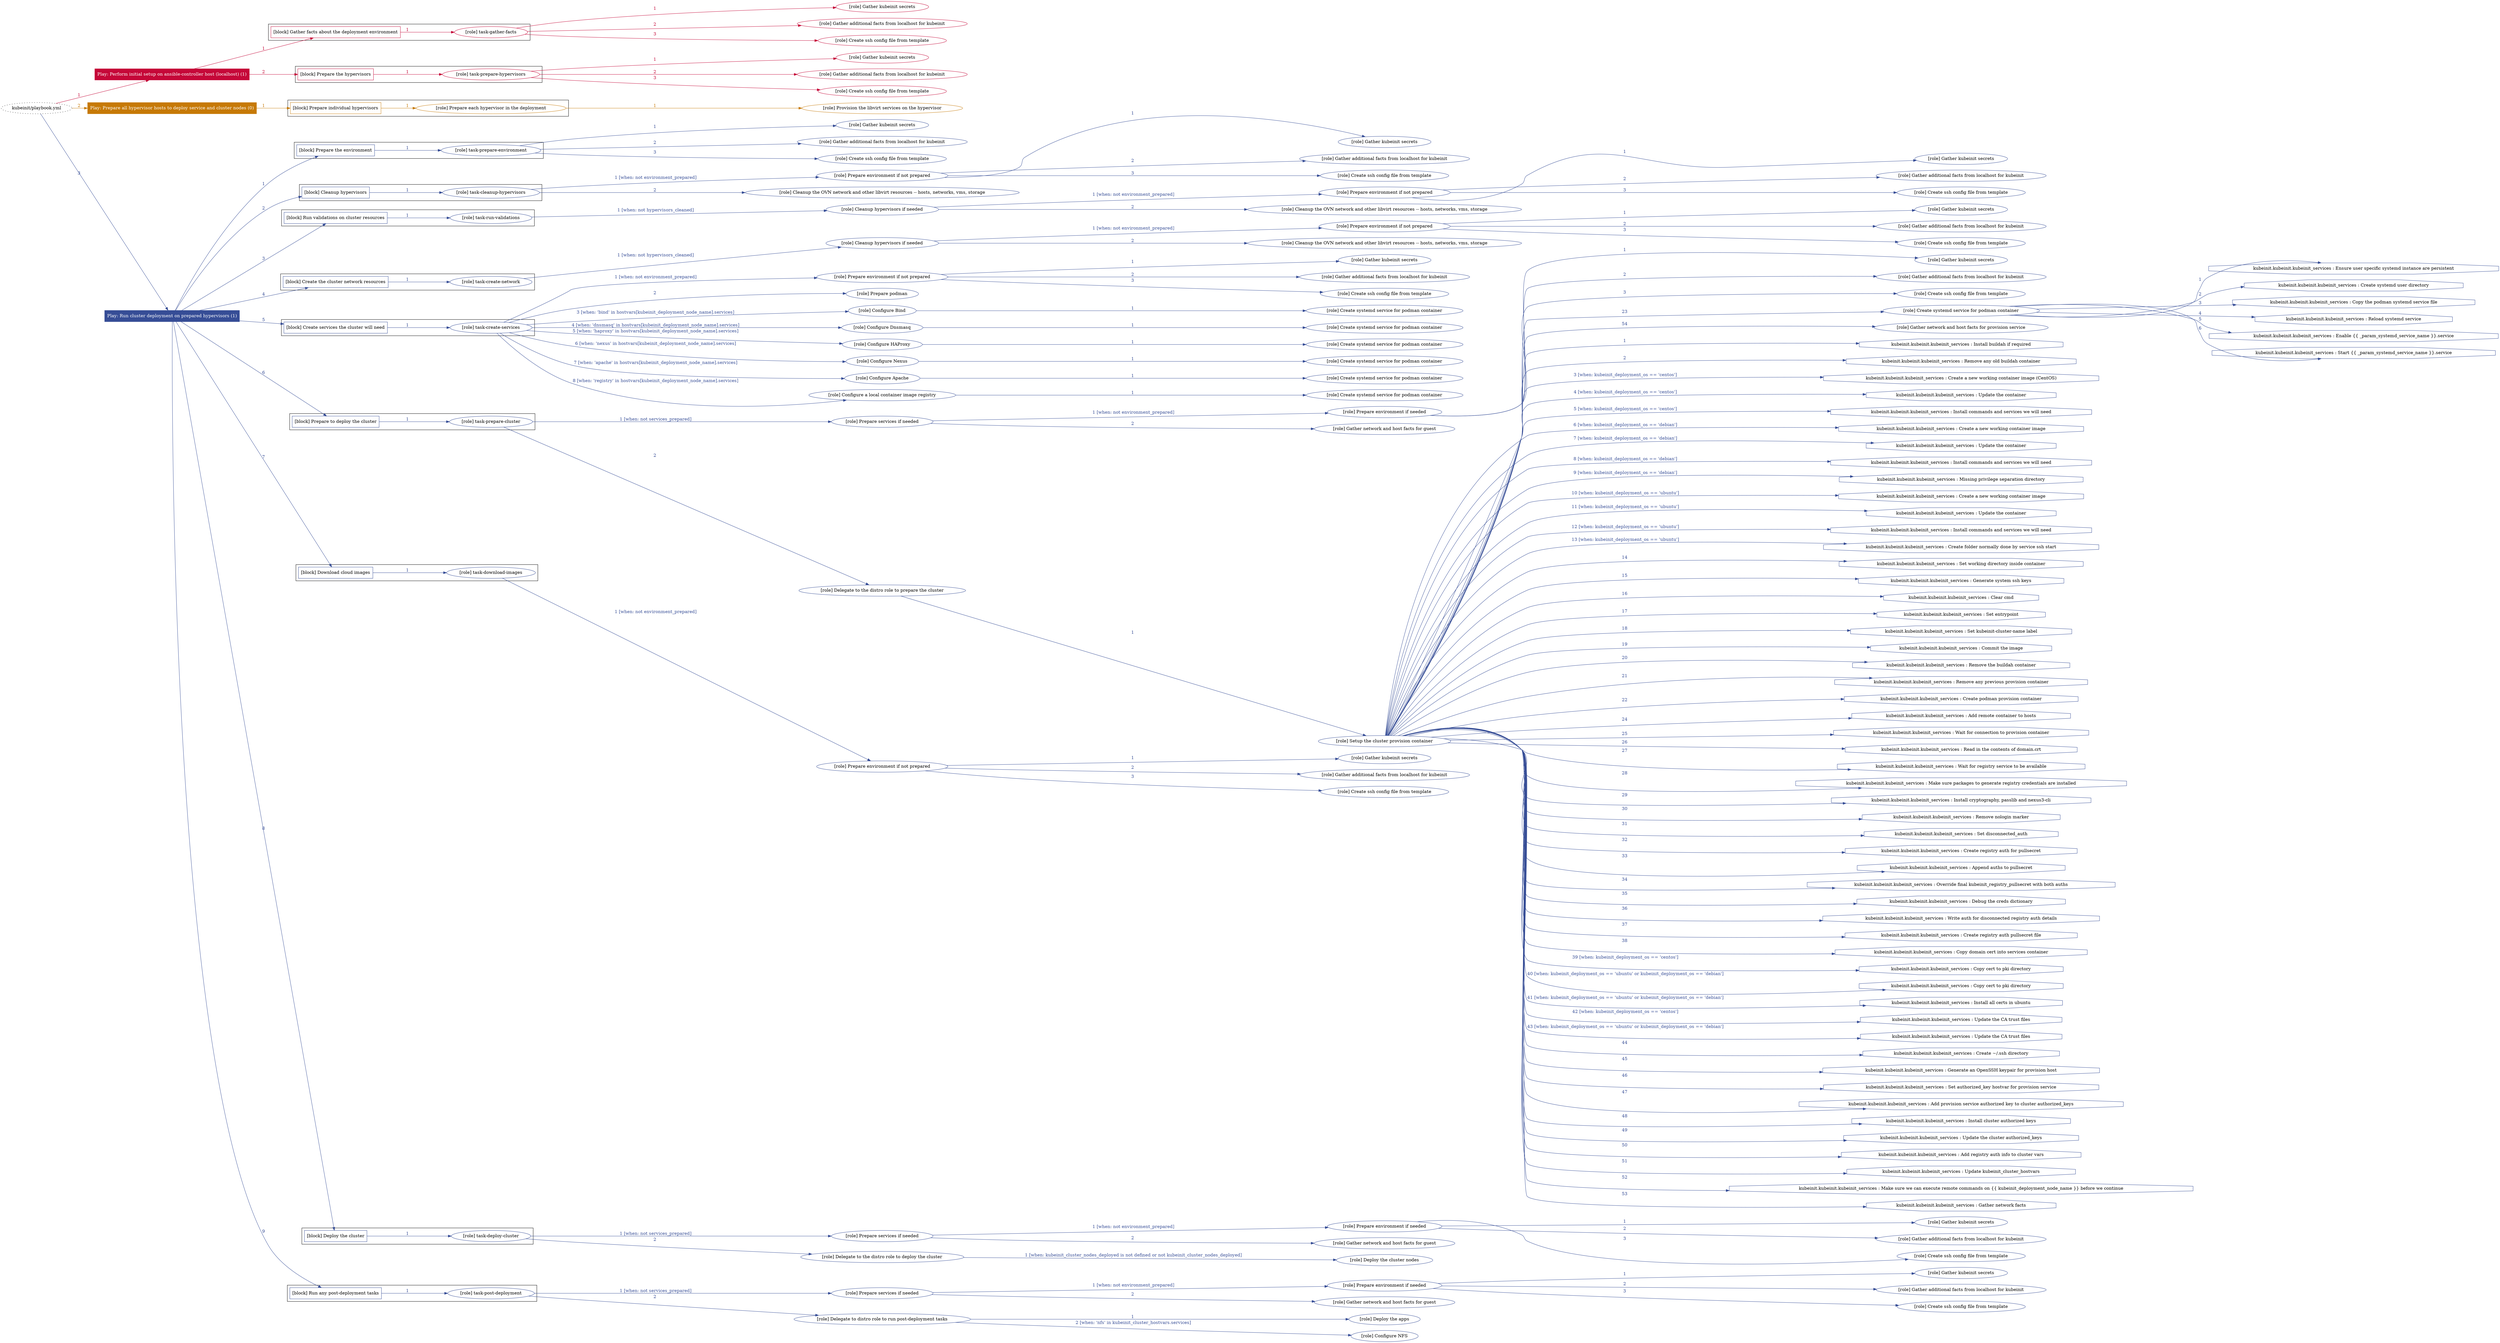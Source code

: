 digraph {
	graph [concentrate=true ordering=in rankdir=LR ratio=fill]
	edge [esep=5 sep=10]
	"kubeinit/playbook.yml" [URL="/home/runner/work/kubeinit/kubeinit/kubeinit/playbook.yml" id=playbook_ee29dfa3 style=dotted]
	play_8086d7c7 [label="Play: Perform initial setup on ansible-controller host (localhost) (1)" URL="/home/runner/work/kubeinit/kubeinit/kubeinit/playbook.yml" color="#c50738" fontcolor="#ffffff" id=play_8086d7c7 shape=box style=filled tooltip=localhost]
	"kubeinit/playbook.yml" -> play_8086d7c7 [label="1 " color="#c50738" fontcolor="#c50738" id=edge_3348facd labeltooltip="1 " tooltip="1 "]
	subgraph "Gather kubeinit secrets" {
		role_2e96aba8 [label="[role] Gather kubeinit secrets" URL="/home/runner/.ansible/collections/ansible_collections/kubeinit/kubeinit/roles/kubeinit_prepare/tasks/gather_kubeinit_facts.yml" color="#c50738" id=role_2e96aba8 tooltip="Gather kubeinit secrets"]
	}
	subgraph "Gather additional facts from localhost for kubeinit" {
		role_0fbd5c03 [label="[role] Gather additional facts from localhost for kubeinit" URL="/home/runner/.ansible/collections/ansible_collections/kubeinit/kubeinit/roles/kubeinit_prepare/tasks/gather_kubeinit_facts.yml" color="#c50738" id=role_0fbd5c03 tooltip="Gather additional facts from localhost for kubeinit"]
	}
	subgraph "Create ssh config file from template" {
		role_b7466db4 [label="[role] Create ssh config file from template" URL="/home/runner/.ansible/collections/ansible_collections/kubeinit/kubeinit/roles/kubeinit_prepare/tasks/gather_kubeinit_facts.yml" color="#c50738" id=role_b7466db4 tooltip="Create ssh config file from template"]
	}
	subgraph "task-gather-facts" {
		role_60ef2527 [label="[role] task-gather-facts" URL="/home/runner/work/kubeinit/kubeinit/kubeinit/playbook.yml" color="#c50738" id=role_60ef2527 tooltip="task-gather-facts"]
		role_60ef2527 -> role_2e96aba8 [label="1 " color="#c50738" fontcolor="#c50738" id=edge_5bc99ef7 labeltooltip="1 " tooltip="1 "]
		role_60ef2527 -> role_0fbd5c03 [label="2 " color="#c50738" fontcolor="#c50738" id=edge_0ef8c1bb labeltooltip="2 " tooltip="2 "]
		role_60ef2527 -> role_b7466db4 [label="3 " color="#c50738" fontcolor="#c50738" id=edge_537348db labeltooltip="3 " tooltip="3 "]
	}
	subgraph "Gather kubeinit secrets" {
		role_42b03d21 [label="[role] Gather kubeinit secrets" URL="/home/runner/.ansible/collections/ansible_collections/kubeinit/kubeinit/roles/kubeinit_prepare/tasks/gather_kubeinit_facts.yml" color="#c50738" id=role_42b03d21 tooltip="Gather kubeinit secrets"]
	}
	subgraph "Gather additional facts from localhost for kubeinit" {
		role_8294536e [label="[role] Gather additional facts from localhost for kubeinit" URL="/home/runner/.ansible/collections/ansible_collections/kubeinit/kubeinit/roles/kubeinit_prepare/tasks/gather_kubeinit_facts.yml" color="#c50738" id=role_8294536e tooltip="Gather additional facts from localhost for kubeinit"]
	}
	subgraph "Create ssh config file from template" {
		role_2b11895d [label="[role] Create ssh config file from template" URL="/home/runner/.ansible/collections/ansible_collections/kubeinit/kubeinit/roles/kubeinit_prepare/tasks/gather_kubeinit_facts.yml" color="#c50738" id=role_2b11895d tooltip="Create ssh config file from template"]
	}
	subgraph "task-prepare-hypervisors" {
		role_d6c56525 [label="[role] task-prepare-hypervisors" URL="/home/runner/work/kubeinit/kubeinit/kubeinit/playbook.yml" color="#c50738" id=role_d6c56525 tooltip="task-prepare-hypervisors"]
		role_d6c56525 -> role_42b03d21 [label="1 " color="#c50738" fontcolor="#c50738" id=edge_fa1931f0 labeltooltip="1 " tooltip="1 "]
		role_d6c56525 -> role_8294536e [label="2 " color="#c50738" fontcolor="#c50738" id=edge_8bbf986c labeltooltip="2 " tooltip="2 "]
		role_d6c56525 -> role_2b11895d [label="3 " color="#c50738" fontcolor="#c50738" id=edge_a359ef59 labeltooltip="3 " tooltip="3 "]
	}
	subgraph "Play: Perform initial setup on ansible-controller host (localhost) (1)" {
		play_8086d7c7 -> block_d11a723c [label=1 color="#c50738" fontcolor="#c50738" id=edge_f299f73e labeltooltip=1 tooltip=1]
		subgraph cluster_block_d11a723c {
			block_d11a723c [label="[block] Gather facts about the deployment environment" URL="/home/runner/work/kubeinit/kubeinit/kubeinit/playbook.yml" color="#c50738" id=block_d11a723c labeltooltip="Gather facts about the deployment environment" shape=box tooltip="Gather facts about the deployment environment"]
			block_d11a723c -> role_60ef2527 [label="1 " color="#c50738" fontcolor="#c50738" id=edge_d39fbba4 labeltooltip="1 " tooltip="1 "]
		}
		play_8086d7c7 -> block_84258a94 [label=2 color="#c50738" fontcolor="#c50738" id=edge_cabcbf5a labeltooltip=2 tooltip=2]
		subgraph cluster_block_84258a94 {
			block_84258a94 [label="[block] Prepare the hypervisors" URL="/home/runner/work/kubeinit/kubeinit/kubeinit/playbook.yml" color="#c50738" id=block_84258a94 labeltooltip="Prepare the hypervisors" shape=box tooltip="Prepare the hypervisors"]
			block_84258a94 -> role_d6c56525 [label="1 " color="#c50738" fontcolor="#c50738" id=edge_4cb603e7 labeltooltip="1 " tooltip="1 "]
		}
	}
	play_c1e51991 [label="Play: Prepare all hypervisor hosts to deploy service and cluster nodes (0)" URL="/home/runner/work/kubeinit/kubeinit/kubeinit/playbook.yml" color="#c67906" fontcolor="#ffffff" id=play_c1e51991 shape=box style=filled tooltip="Play: Prepare all hypervisor hosts to deploy service and cluster nodes (0)"]
	"kubeinit/playbook.yml" -> play_c1e51991 [label="2 " color="#c67906" fontcolor="#c67906" id=edge_ffc0526e labeltooltip="2 " tooltip="2 "]
	subgraph "Provision the libvirt services on the hypervisor" {
		role_b0137464 [label="[role] Provision the libvirt services on the hypervisor" URL="/home/runner/.ansible/collections/ansible_collections/kubeinit/kubeinit/roles/kubeinit_prepare/tasks/prepare_hypervisor.yml" color="#c67906" id=role_b0137464 tooltip="Provision the libvirt services on the hypervisor"]
	}
	subgraph "Prepare each hypervisor in the deployment" {
		role_d83a31ca [label="[role] Prepare each hypervisor in the deployment" URL="/home/runner/work/kubeinit/kubeinit/kubeinit/playbook.yml" color="#c67906" id=role_d83a31ca tooltip="Prepare each hypervisor in the deployment"]
		role_d83a31ca -> role_b0137464 [label="1 " color="#c67906" fontcolor="#c67906" id=edge_dc777ae5 labeltooltip="1 " tooltip="1 "]
	}
	subgraph "Play: Prepare all hypervisor hosts to deploy service and cluster nodes (0)" {
		play_c1e51991 -> block_0ec6dfe5 [label=1 color="#c67906" fontcolor="#c67906" id=edge_c75b5bbd labeltooltip=1 tooltip=1]
		subgraph cluster_block_0ec6dfe5 {
			block_0ec6dfe5 [label="[block] Prepare individual hypervisors" URL="/home/runner/work/kubeinit/kubeinit/kubeinit/playbook.yml" color="#c67906" id=block_0ec6dfe5 labeltooltip="Prepare individual hypervisors" shape=box tooltip="Prepare individual hypervisors"]
			block_0ec6dfe5 -> role_d83a31ca [label="1 " color="#c67906" fontcolor="#c67906" id=edge_8890394b labeltooltip="1 " tooltip="1 "]
		}
	}
	play_677eb056 [label="Play: Run cluster deployment on prepared hypervisors (1)" URL="/home/runner/work/kubeinit/kubeinit/kubeinit/playbook.yml" color="#364d96" fontcolor="#ffffff" id=play_677eb056 shape=box style=filled tooltip=localhost]
	"kubeinit/playbook.yml" -> play_677eb056 [label="3 " color="#364d96" fontcolor="#364d96" id=edge_43591991 labeltooltip="3 " tooltip="3 "]
	subgraph "Gather kubeinit secrets" {
		role_e44d335d [label="[role] Gather kubeinit secrets" URL="/home/runner/.ansible/collections/ansible_collections/kubeinit/kubeinit/roles/kubeinit_prepare/tasks/gather_kubeinit_facts.yml" color="#364d96" id=role_e44d335d tooltip="Gather kubeinit secrets"]
	}
	subgraph "Gather additional facts from localhost for kubeinit" {
		role_184cde4c [label="[role] Gather additional facts from localhost for kubeinit" URL="/home/runner/.ansible/collections/ansible_collections/kubeinit/kubeinit/roles/kubeinit_prepare/tasks/gather_kubeinit_facts.yml" color="#364d96" id=role_184cde4c tooltip="Gather additional facts from localhost for kubeinit"]
	}
	subgraph "Create ssh config file from template" {
		role_69d63c66 [label="[role] Create ssh config file from template" URL="/home/runner/.ansible/collections/ansible_collections/kubeinit/kubeinit/roles/kubeinit_prepare/tasks/gather_kubeinit_facts.yml" color="#364d96" id=role_69d63c66 tooltip="Create ssh config file from template"]
	}
	subgraph "task-prepare-environment" {
		role_c53451ea [label="[role] task-prepare-environment" URL="/home/runner/work/kubeinit/kubeinit/kubeinit/playbook.yml" color="#364d96" id=role_c53451ea tooltip="task-prepare-environment"]
		role_c53451ea -> role_e44d335d [label="1 " color="#364d96" fontcolor="#364d96" id=edge_5fd4b41d labeltooltip="1 " tooltip="1 "]
		role_c53451ea -> role_184cde4c [label="2 " color="#364d96" fontcolor="#364d96" id=edge_744b39d4 labeltooltip="2 " tooltip="2 "]
		role_c53451ea -> role_69d63c66 [label="3 " color="#364d96" fontcolor="#364d96" id=edge_318ab771 labeltooltip="3 " tooltip="3 "]
	}
	subgraph "Gather kubeinit secrets" {
		role_0445b5bf [label="[role] Gather kubeinit secrets" URL="/home/runner/.ansible/collections/ansible_collections/kubeinit/kubeinit/roles/kubeinit_prepare/tasks/gather_kubeinit_facts.yml" color="#364d96" id=role_0445b5bf tooltip="Gather kubeinit secrets"]
	}
	subgraph "Gather additional facts from localhost for kubeinit" {
		role_e2a18b4d [label="[role] Gather additional facts from localhost for kubeinit" URL="/home/runner/.ansible/collections/ansible_collections/kubeinit/kubeinit/roles/kubeinit_prepare/tasks/gather_kubeinit_facts.yml" color="#364d96" id=role_e2a18b4d tooltip="Gather additional facts from localhost for kubeinit"]
	}
	subgraph "Create ssh config file from template" {
		role_011ade2a [label="[role] Create ssh config file from template" URL="/home/runner/.ansible/collections/ansible_collections/kubeinit/kubeinit/roles/kubeinit_prepare/tasks/gather_kubeinit_facts.yml" color="#364d96" id=role_011ade2a tooltip="Create ssh config file from template"]
	}
	subgraph "Prepare environment if not prepared" {
		role_8e35eef5 [label="[role] Prepare environment if not prepared" URL="/home/runner/.ansible/collections/ansible_collections/kubeinit/kubeinit/roles/kubeinit_prepare/tasks/cleanup_hypervisors.yml" color="#364d96" id=role_8e35eef5 tooltip="Prepare environment if not prepared"]
		role_8e35eef5 -> role_0445b5bf [label="1 " color="#364d96" fontcolor="#364d96" id=edge_bc194ee6 labeltooltip="1 " tooltip="1 "]
		role_8e35eef5 -> role_e2a18b4d [label="2 " color="#364d96" fontcolor="#364d96" id=edge_13c67722 labeltooltip="2 " tooltip="2 "]
		role_8e35eef5 -> role_011ade2a [label="3 " color="#364d96" fontcolor="#364d96" id=edge_131c4431 labeltooltip="3 " tooltip="3 "]
	}
	subgraph "Cleanup the OVN network and other libvirt resources -- hosts, networks, vms, storage" {
		role_7e82e0b3 [label="[role] Cleanup the OVN network and other libvirt resources -- hosts, networks, vms, storage" URL="/home/runner/.ansible/collections/ansible_collections/kubeinit/kubeinit/roles/kubeinit_prepare/tasks/cleanup_hypervisors.yml" color="#364d96" id=role_7e82e0b3 tooltip="Cleanup the OVN network and other libvirt resources -- hosts, networks, vms, storage"]
	}
	subgraph "task-cleanup-hypervisors" {
		role_3aaf394b [label="[role] task-cleanup-hypervisors" URL="/home/runner/work/kubeinit/kubeinit/kubeinit/playbook.yml" color="#364d96" id=role_3aaf394b tooltip="task-cleanup-hypervisors"]
		role_3aaf394b -> role_8e35eef5 [label="1 [when: not environment_prepared]" color="#364d96" fontcolor="#364d96" id=edge_57020428 labeltooltip="1 [when: not environment_prepared]" tooltip="1 [when: not environment_prepared]"]
		role_3aaf394b -> role_7e82e0b3 [label="2 " color="#364d96" fontcolor="#364d96" id=edge_1bae21fd labeltooltip="2 " tooltip="2 "]
	}
	subgraph "Gather kubeinit secrets" {
		role_1f5e0966 [label="[role] Gather kubeinit secrets" URL="/home/runner/.ansible/collections/ansible_collections/kubeinit/kubeinit/roles/kubeinit_prepare/tasks/gather_kubeinit_facts.yml" color="#364d96" id=role_1f5e0966 tooltip="Gather kubeinit secrets"]
	}
	subgraph "Gather additional facts from localhost for kubeinit" {
		role_f8a7d5cb [label="[role] Gather additional facts from localhost for kubeinit" URL="/home/runner/.ansible/collections/ansible_collections/kubeinit/kubeinit/roles/kubeinit_prepare/tasks/gather_kubeinit_facts.yml" color="#364d96" id=role_f8a7d5cb tooltip="Gather additional facts from localhost for kubeinit"]
	}
	subgraph "Create ssh config file from template" {
		role_db172f55 [label="[role] Create ssh config file from template" URL="/home/runner/.ansible/collections/ansible_collections/kubeinit/kubeinit/roles/kubeinit_prepare/tasks/gather_kubeinit_facts.yml" color="#364d96" id=role_db172f55 tooltip="Create ssh config file from template"]
	}
	subgraph "Prepare environment if not prepared" {
		role_154e586e [label="[role] Prepare environment if not prepared" URL="/home/runner/.ansible/collections/ansible_collections/kubeinit/kubeinit/roles/kubeinit_prepare/tasks/cleanup_hypervisors.yml" color="#364d96" id=role_154e586e tooltip="Prepare environment if not prepared"]
		role_154e586e -> role_1f5e0966 [label="1 " color="#364d96" fontcolor="#364d96" id=edge_ddeb8a14 labeltooltip="1 " tooltip="1 "]
		role_154e586e -> role_f8a7d5cb [label="2 " color="#364d96" fontcolor="#364d96" id=edge_9ce6329a labeltooltip="2 " tooltip="2 "]
		role_154e586e -> role_db172f55 [label="3 " color="#364d96" fontcolor="#364d96" id=edge_aae36716 labeltooltip="3 " tooltip="3 "]
	}
	subgraph "Cleanup the OVN network and other libvirt resources -- hosts, networks, vms, storage" {
		role_2b1c9b92 [label="[role] Cleanup the OVN network and other libvirt resources -- hosts, networks, vms, storage" URL="/home/runner/.ansible/collections/ansible_collections/kubeinit/kubeinit/roles/kubeinit_prepare/tasks/cleanup_hypervisors.yml" color="#364d96" id=role_2b1c9b92 tooltip="Cleanup the OVN network and other libvirt resources -- hosts, networks, vms, storage"]
	}
	subgraph "Cleanup hypervisors if needed" {
		role_280c0d18 [label="[role] Cleanup hypervisors if needed" URL="/home/runner/.ansible/collections/ansible_collections/kubeinit/kubeinit/roles/kubeinit_validations/tasks/main.yml" color="#364d96" id=role_280c0d18 tooltip="Cleanup hypervisors if needed"]
		role_280c0d18 -> role_154e586e [label="1 [when: not environment_prepared]" color="#364d96" fontcolor="#364d96" id=edge_8ed6f744 labeltooltip="1 [when: not environment_prepared]" tooltip="1 [when: not environment_prepared]"]
		role_280c0d18 -> role_2b1c9b92 [label="2 " color="#364d96" fontcolor="#364d96" id=edge_c399b0eb labeltooltip="2 " tooltip="2 "]
	}
	subgraph "task-run-validations" {
		role_8b779c0e [label="[role] task-run-validations" URL="/home/runner/work/kubeinit/kubeinit/kubeinit/playbook.yml" color="#364d96" id=role_8b779c0e tooltip="task-run-validations"]
		role_8b779c0e -> role_280c0d18 [label="1 [when: not hypervisors_cleaned]" color="#364d96" fontcolor="#364d96" id=edge_e329d485 labeltooltip="1 [when: not hypervisors_cleaned]" tooltip="1 [when: not hypervisors_cleaned]"]
	}
	subgraph "Gather kubeinit secrets" {
		role_290b5483 [label="[role] Gather kubeinit secrets" URL="/home/runner/.ansible/collections/ansible_collections/kubeinit/kubeinit/roles/kubeinit_prepare/tasks/gather_kubeinit_facts.yml" color="#364d96" id=role_290b5483 tooltip="Gather kubeinit secrets"]
	}
	subgraph "Gather additional facts from localhost for kubeinit" {
		role_425914cc [label="[role] Gather additional facts from localhost for kubeinit" URL="/home/runner/.ansible/collections/ansible_collections/kubeinit/kubeinit/roles/kubeinit_prepare/tasks/gather_kubeinit_facts.yml" color="#364d96" id=role_425914cc tooltip="Gather additional facts from localhost for kubeinit"]
	}
	subgraph "Create ssh config file from template" {
		role_a10f5b76 [label="[role] Create ssh config file from template" URL="/home/runner/.ansible/collections/ansible_collections/kubeinit/kubeinit/roles/kubeinit_prepare/tasks/gather_kubeinit_facts.yml" color="#364d96" id=role_a10f5b76 tooltip="Create ssh config file from template"]
	}
	subgraph "Prepare environment if not prepared" {
		role_611ec1c7 [label="[role] Prepare environment if not prepared" URL="/home/runner/.ansible/collections/ansible_collections/kubeinit/kubeinit/roles/kubeinit_prepare/tasks/cleanup_hypervisors.yml" color="#364d96" id=role_611ec1c7 tooltip="Prepare environment if not prepared"]
		role_611ec1c7 -> role_290b5483 [label="1 " color="#364d96" fontcolor="#364d96" id=edge_41661c5d labeltooltip="1 " tooltip="1 "]
		role_611ec1c7 -> role_425914cc [label="2 " color="#364d96" fontcolor="#364d96" id=edge_6697e7db labeltooltip="2 " tooltip="2 "]
		role_611ec1c7 -> role_a10f5b76 [label="3 " color="#364d96" fontcolor="#364d96" id=edge_ac9ab62d labeltooltip="3 " tooltip="3 "]
	}
	subgraph "Cleanup the OVN network and other libvirt resources -- hosts, networks, vms, storage" {
		role_1c88f15d [label="[role] Cleanup the OVN network and other libvirt resources -- hosts, networks, vms, storage" URL="/home/runner/.ansible/collections/ansible_collections/kubeinit/kubeinit/roles/kubeinit_prepare/tasks/cleanup_hypervisors.yml" color="#364d96" id=role_1c88f15d tooltip="Cleanup the OVN network and other libvirt resources -- hosts, networks, vms, storage"]
	}
	subgraph "Cleanup hypervisors if needed" {
		role_4b2c0c31 [label="[role] Cleanup hypervisors if needed" URL="/home/runner/.ansible/collections/ansible_collections/kubeinit/kubeinit/roles/kubeinit_libvirt/tasks/create_network.yml" color="#364d96" id=role_4b2c0c31 tooltip="Cleanup hypervisors if needed"]
		role_4b2c0c31 -> role_611ec1c7 [label="1 [when: not environment_prepared]" color="#364d96" fontcolor="#364d96" id=edge_f460702e labeltooltip="1 [when: not environment_prepared]" tooltip="1 [when: not environment_prepared]"]
		role_4b2c0c31 -> role_1c88f15d [label="2 " color="#364d96" fontcolor="#364d96" id=edge_9f495fd5 labeltooltip="2 " tooltip="2 "]
	}
	subgraph "task-create-network" {
		role_f61a50b4 [label="[role] task-create-network" URL="/home/runner/work/kubeinit/kubeinit/kubeinit/playbook.yml" color="#364d96" id=role_f61a50b4 tooltip="task-create-network"]
		role_f61a50b4 -> role_4b2c0c31 [label="1 [when: not hypervisors_cleaned]" color="#364d96" fontcolor="#364d96" id=edge_94c7ef26 labeltooltip="1 [when: not hypervisors_cleaned]" tooltip="1 [when: not hypervisors_cleaned]"]
	}
	subgraph "Gather kubeinit secrets" {
		role_757b1311 [label="[role] Gather kubeinit secrets" URL="/home/runner/.ansible/collections/ansible_collections/kubeinit/kubeinit/roles/kubeinit_prepare/tasks/gather_kubeinit_facts.yml" color="#364d96" id=role_757b1311 tooltip="Gather kubeinit secrets"]
	}
	subgraph "Gather additional facts from localhost for kubeinit" {
		role_40401015 [label="[role] Gather additional facts from localhost for kubeinit" URL="/home/runner/.ansible/collections/ansible_collections/kubeinit/kubeinit/roles/kubeinit_prepare/tasks/gather_kubeinit_facts.yml" color="#364d96" id=role_40401015 tooltip="Gather additional facts from localhost for kubeinit"]
	}
	subgraph "Create ssh config file from template" {
		role_0dc1ecba [label="[role] Create ssh config file from template" URL="/home/runner/.ansible/collections/ansible_collections/kubeinit/kubeinit/roles/kubeinit_prepare/tasks/gather_kubeinit_facts.yml" color="#364d96" id=role_0dc1ecba tooltip="Create ssh config file from template"]
	}
	subgraph "Prepare environment if not prepared" {
		role_2f848afa [label="[role] Prepare environment if not prepared" URL="/home/runner/.ansible/collections/ansible_collections/kubeinit/kubeinit/roles/kubeinit_services/tasks/main.yml" color="#364d96" id=role_2f848afa tooltip="Prepare environment if not prepared"]
		role_2f848afa -> role_757b1311 [label="1 " color="#364d96" fontcolor="#364d96" id=edge_16bf22bb labeltooltip="1 " tooltip="1 "]
		role_2f848afa -> role_40401015 [label="2 " color="#364d96" fontcolor="#364d96" id=edge_5bfbb9e9 labeltooltip="2 " tooltip="2 "]
		role_2f848afa -> role_0dc1ecba [label="3 " color="#364d96" fontcolor="#364d96" id=edge_295078e1 labeltooltip="3 " tooltip="3 "]
	}
	subgraph "Prepare podman" {
		role_8ebcdc52 [label="[role] Prepare podman" URL="/home/runner/.ansible/collections/ansible_collections/kubeinit/kubeinit/roles/kubeinit_services/tasks/00_create_service_pod.yml" color="#364d96" id=role_8ebcdc52 tooltip="Prepare podman"]
	}
	subgraph "Create systemd service for podman container" {
		role_afd8e789 [label="[role] Create systemd service for podman container" URL="/home/runner/.ansible/collections/ansible_collections/kubeinit/kubeinit/roles/kubeinit_bind/tasks/main.yml" color="#364d96" id=role_afd8e789 tooltip="Create systemd service for podman container"]
	}
	subgraph "Configure Bind" {
		role_7065db9e [label="[role] Configure Bind" URL="/home/runner/.ansible/collections/ansible_collections/kubeinit/kubeinit/roles/kubeinit_services/tasks/start_services_containers.yml" color="#364d96" id=role_7065db9e tooltip="Configure Bind"]
		role_7065db9e -> role_afd8e789 [label="1 " color="#364d96" fontcolor="#364d96" id=edge_a2db403c labeltooltip="1 " tooltip="1 "]
	}
	subgraph "Create systemd service for podman container" {
		role_818f52c0 [label="[role] Create systemd service for podman container" URL="/home/runner/.ansible/collections/ansible_collections/kubeinit/kubeinit/roles/kubeinit_dnsmasq/tasks/main.yml" color="#364d96" id=role_818f52c0 tooltip="Create systemd service for podman container"]
	}
	subgraph "Configure Dnsmasq" {
		role_7586cd41 [label="[role] Configure Dnsmasq" URL="/home/runner/.ansible/collections/ansible_collections/kubeinit/kubeinit/roles/kubeinit_services/tasks/start_services_containers.yml" color="#364d96" id=role_7586cd41 tooltip="Configure Dnsmasq"]
		role_7586cd41 -> role_818f52c0 [label="1 " color="#364d96" fontcolor="#364d96" id=edge_9b142058 labeltooltip="1 " tooltip="1 "]
	}
	subgraph "Create systemd service for podman container" {
		role_527b61c3 [label="[role] Create systemd service for podman container" URL="/home/runner/.ansible/collections/ansible_collections/kubeinit/kubeinit/roles/kubeinit_haproxy/tasks/main.yml" color="#364d96" id=role_527b61c3 tooltip="Create systemd service for podman container"]
	}
	subgraph "Configure HAProxy" {
		role_37d5407a [label="[role] Configure HAProxy" URL="/home/runner/.ansible/collections/ansible_collections/kubeinit/kubeinit/roles/kubeinit_services/tasks/start_services_containers.yml" color="#364d96" id=role_37d5407a tooltip="Configure HAProxy"]
		role_37d5407a -> role_527b61c3 [label="1 " color="#364d96" fontcolor="#364d96" id=edge_56ce962f labeltooltip="1 " tooltip="1 "]
	}
	subgraph "Create systemd service for podman container" {
		role_cb621e3a [label="[role] Create systemd service for podman container" URL="/home/runner/.ansible/collections/ansible_collections/kubeinit/kubeinit/roles/kubeinit_nexus/tasks/main.yml" color="#364d96" id=role_cb621e3a tooltip="Create systemd service for podman container"]
	}
	subgraph "Configure Nexus" {
		role_541ecdb7 [label="[role] Configure Nexus" URL="/home/runner/.ansible/collections/ansible_collections/kubeinit/kubeinit/roles/kubeinit_services/tasks/start_services_containers.yml" color="#364d96" id=role_541ecdb7 tooltip="Configure Nexus"]
		role_541ecdb7 -> role_cb621e3a [label="1 " color="#364d96" fontcolor="#364d96" id=edge_61411213 labeltooltip="1 " tooltip="1 "]
	}
	subgraph "Create systemd service for podman container" {
		role_a25e28aa [label="[role] Create systemd service for podman container" URL="/home/runner/.ansible/collections/ansible_collections/kubeinit/kubeinit/roles/kubeinit_apache/tasks/main.yml" color="#364d96" id=role_a25e28aa tooltip="Create systemd service for podman container"]
	}
	subgraph "Configure Apache" {
		role_ed0d4f5d [label="[role] Configure Apache" URL="/home/runner/.ansible/collections/ansible_collections/kubeinit/kubeinit/roles/kubeinit_services/tasks/start_services_containers.yml" color="#364d96" id=role_ed0d4f5d tooltip="Configure Apache"]
		role_ed0d4f5d -> role_a25e28aa [label="1 " color="#364d96" fontcolor="#364d96" id=edge_60b3ad2d labeltooltip="1 " tooltip="1 "]
	}
	subgraph "Create systemd service for podman container" {
		role_d5d5b2a8 [label="[role] Create systemd service for podman container" URL="/home/runner/.ansible/collections/ansible_collections/kubeinit/kubeinit/roles/kubeinit_registry/tasks/main.yml" color="#364d96" id=role_d5d5b2a8 tooltip="Create systemd service for podman container"]
	}
	subgraph "Configure a local container image registry" {
		role_f02f153a [label="[role] Configure a local container image registry" URL="/home/runner/.ansible/collections/ansible_collections/kubeinit/kubeinit/roles/kubeinit_services/tasks/start_services_containers.yml" color="#364d96" id=role_f02f153a tooltip="Configure a local container image registry"]
		role_f02f153a -> role_d5d5b2a8 [label="1 " color="#364d96" fontcolor="#364d96" id=edge_2c732ea2 labeltooltip="1 " tooltip="1 "]
	}
	subgraph "task-create-services" {
		role_5227ace8 [label="[role] task-create-services" URL="/home/runner/work/kubeinit/kubeinit/kubeinit/playbook.yml" color="#364d96" id=role_5227ace8 tooltip="task-create-services"]
		role_5227ace8 -> role_2f848afa [label="1 [when: not environment_prepared]" color="#364d96" fontcolor="#364d96" id=edge_8702500e labeltooltip="1 [when: not environment_prepared]" tooltip="1 [when: not environment_prepared]"]
		role_5227ace8 -> role_8ebcdc52 [label="2 " color="#364d96" fontcolor="#364d96" id=edge_1bf05eb2 labeltooltip="2 " tooltip="2 "]
		role_5227ace8 -> role_7065db9e [label="3 [when: 'bind' in hostvars[kubeinit_deployment_node_name].services]" color="#364d96" fontcolor="#364d96" id=edge_958e821b labeltooltip="3 [when: 'bind' in hostvars[kubeinit_deployment_node_name].services]" tooltip="3 [when: 'bind' in hostvars[kubeinit_deployment_node_name].services]"]
		role_5227ace8 -> role_7586cd41 [label="4 [when: 'dnsmasq' in hostvars[kubeinit_deployment_node_name].services]" color="#364d96" fontcolor="#364d96" id=edge_ccde0fd1 labeltooltip="4 [when: 'dnsmasq' in hostvars[kubeinit_deployment_node_name].services]" tooltip="4 [when: 'dnsmasq' in hostvars[kubeinit_deployment_node_name].services]"]
		role_5227ace8 -> role_37d5407a [label="5 [when: 'haproxy' in hostvars[kubeinit_deployment_node_name].services]" color="#364d96" fontcolor="#364d96" id=edge_f12c7c23 labeltooltip="5 [when: 'haproxy' in hostvars[kubeinit_deployment_node_name].services]" tooltip="5 [when: 'haproxy' in hostvars[kubeinit_deployment_node_name].services]"]
		role_5227ace8 -> role_541ecdb7 [label="6 [when: 'nexus' in hostvars[kubeinit_deployment_node_name].services]" color="#364d96" fontcolor="#364d96" id=edge_5f3c7e50 labeltooltip="6 [when: 'nexus' in hostvars[kubeinit_deployment_node_name].services]" tooltip="6 [when: 'nexus' in hostvars[kubeinit_deployment_node_name].services]"]
		role_5227ace8 -> role_ed0d4f5d [label="7 [when: 'apache' in hostvars[kubeinit_deployment_node_name].services]" color="#364d96" fontcolor="#364d96" id=edge_7ff3a08c labeltooltip="7 [when: 'apache' in hostvars[kubeinit_deployment_node_name].services]" tooltip="7 [when: 'apache' in hostvars[kubeinit_deployment_node_name].services]"]
		role_5227ace8 -> role_f02f153a [label="8 [when: 'registry' in hostvars[kubeinit_deployment_node_name].services]" color="#364d96" fontcolor="#364d96" id=edge_95a413cb labeltooltip="8 [when: 'registry' in hostvars[kubeinit_deployment_node_name].services]" tooltip="8 [when: 'registry' in hostvars[kubeinit_deployment_node_name].services]"]
	}
	subgraph "Gather kubeinit secrets" {
		role_0acee919 [label="[role] Gather kubeinit secrets" URL="/home/runner/.ansible/collections/ansible_collections/kubeinit/kubeinit/roles/kubeinit_prepare/tasks/gather_kubeinit_facts.yml" color="#364d96" id=role_0acee919 tooltip="Gather kubeinit secrets"]
	}
	subgraph "Gather additional facts from localhost for kubeinit" {
		role_3ee5c129 [label="[role] Gather additional facts from localhost for kubeinit" URL="/home/runner/.ansible/collections/ansible_collections/kubeinit/kubeinit/roles/kubeinit_prepare/tasks/gather_kubeinit_facts.yml" color="#364d96" id=role_3ee5c129 tooltip="Gather additional facts from localhost for kubeinit"]
	}
	subgraph "Create ssh config file from template" {
		role_756089d1 [label="[role] Create ssh config file from template" URL="/home/runner/.ansible/collections/ansible_collections/kubeinit/kubeinit/roles/kubeinit_prepare/tasks/gather_kubeinit_facts.yml" color="#364d96" id=role_756089d1 tooltip="Create ssh config file from template"]
	}
	subgraph "Prepare environment if needed" {
		role_9dab86cd [label="[role] Prepare environment if needed" URL="/home/runner/.ansible/collections/ansible_collections/kubeinit/kubeinit/roles/kubeinit_services/tasks/prepare_services.yml" color="#364d96" id=role_9dab86cd tooltip="Prepare environment if needed"]
		role_9dab86cd -> role_0acee919 [label="1 " color="#364d96" fontcolor="#364d96" id=edge_08bc9d95 labeltooltip="1 " tooltip="1 "]
		role_9dab86cd -> role_3ee5c129 [label="2 " color="#364d96" fontcolor="#364d96" id=edge_d3a34919 labeltooltip="2 " tooltip="2 "]
		role_9dab86cd -> role_756089d1 [label="3 " color="#364d96" fontcolor="#364d96" id=edge_3cdb027f labeltooltip="3 " tooltip="3 "]
	}
	subgraph "Gather network and host facts for guest" {
		role_397dee75 [label="[role] Gather network and host facts for guest" URL="/home/runner/.ansible/collections/ansible_collections/kubeinit/kubeinit/roles/kubeinit_services/tasks/prepare_services.yml" color="#364d96" id=role_397dee75 tooltip="Gather network and host facts for guest"]
	}
	subgraph "Prepare services if needed" {
		role_5bfe3f04 [label="[role] Prepare services if needed" URL="/home/runner/.ansible/collections/ansible_collections/kubeinit/kubeinit/roles/kubeinit_prepare/tasks/prepare_cluster.yml" color="#364d96" id=role_5bfe3f04 tooltip="Prepare services if needed"]
		role_5bfe3f04 -> role_9dab86cd [label="1 [when: not environment_prepared]" color="#364d96" fontcolor="#364d96" id=edge_fd6aff3f labeltooltip="1 [when: not environment_prepared]" tooltip="1 [when: not environment_prepared]"]
		role_5bfe3f04 -> role_397dee75 [label="2 " color="#364d96" fontcolor="#364d96" id=edge_a37733b0 labeltooltip="2 " tooltip="2 "]
	}
	subgraph "Create systemd service for podman container" {
		role_c935f4c6 [label="[role] Create systemd service for podman container" URL="/home/runner/.ansible/collections/ansible_collections/kubeinit/kubeinit/roles/kubeinit_services/tasks/create_provision_container.yml" color="#364d96" id=role_c935f4c6 tooltip="Create systemd service for podman container"]
		task_75fdfc5e [label="kubeinit.kubeinit.kubeinit_services : Ensure user specific systemd instance are persistent" URL="/home/runner/.ansible/collections/ansible_collections/kubeinit/kubeinit/roles/kubeinit_services/tasks/create_managed_service.yml" color="#364d96" id=task_75fdfc5e shape=octagon tooltip="kubeinit.kubeinit.kubeinit_services : Ensure user specific systemd instance are persistent"]
		role_c935f4c6 -> task_75fdfc5e [label="1 " color="#364d96" fontcolor="#364d96" id=edge_d46acd35 labeltooltip="1 " tooltip="1 "]
		task_5030baca [label="kubeinit.kubeinit.kubeinit_services : Create systemd user directory" URL="/home/runner/.ansible/collections/ansible_collections/kubeinit/kubeinit/roles/kubeinit_services/tasks/create_managed_service.yml" color="#364d96" id=task_5030baca shape=octagon tooltip="kubeinit.kubeinit.kubeinit_services : Create systemd user directory"]
		role_c935f4c6 -> task_5030baca [label="2 " color="#364d96" fontcolor="#364d96" id=edge_d7da8349 labeltooltip="2 " tooltip="2 "]
		task_c2d1b794 [label="kubeinit.kubeinit.kubeinit_services : Copy the podman systemd service file" URL="/home/runner/.ansible/collections/ansible_collections/kubeinit/kubeinit/roles/kubeinit_services/tasks/create_managed_service.yml" color="#364d96" id=task_c2d1b794 shape=octagon tooltip="kubeinit.kubeinit.kubeinit_services : Copy the podman systemd service file"]
		role_c935f4c6 -> task_c2d1b794 [label="3 " color="#364d96" fontcolor="#364d96" id=edge_0814869e labeltooltip="3 " tooltip="3 "]
		task_ced0fe7e [label="kubeinit.kubeinit.kubeinit_services : Reload systemd service" URL="/home/runner/.ansible/collections/ansible_collections/kubeinit/kubeinit/roles/kubeinit_services/tasks/create_managed_service.yml" color="#364d96" id=task_ced0fe7e shape=octagon tooltip="kubeinit.kubeinit.kubeinit_services : Reload systemd service"]
		role_c935f4c6 -> task_ced0fe7e [label="4 " color="#364d96" fontcolor="#364d96" id=edge_9ad512ae labeltooltip="4 " tooltip="4 "]
		task_bda4cf97 [label="kubeinit.kubeinit.kubeinit_services : Enable {{ _param_systemd_service_name }}.service" URL="/home/runner/.ansible/collections/ansible_collections/kubeinit/kubeinit/roles/kubeinit_services/tasks/create_managed_service.yml" color="#364d96" id=task_bda4cf97 shape=octagon tooltip="kubeinit.kubeinit.kubeinit_services : Enable {{ _param_systemd_service_name }}.service"]
		role_c935f4c6 -> task_bda4cf97 [label="5 " color="#364d96" fontcolor="#364d96" id=edge_d924e18d labeltooltip="5 " tooltip="5 "]
		task_30648b28 [label="kubeinit.kubeinit.kubeinit_services : Start {{ _param_systemd_service_name }}.service" URL="/home/runner/.ansible/collections/ansible_collections/kubeinit/kubeinit/roles/kubeinit_services/tasks/create_managed_service.yml" color="#364d96" id=task_30648b28 shape=octagon tooltip="kubeinit.kubeinit.kubeinit_services : Start {{ _param_systemd_service_name }}.service"]
		role_c935f4c6 -> task_30648b28 [label="6 " color="#364d96" fontcolor="#364d96" id=edge_15608bf7 labeltooltip="6 " tooltip="6 "]
	}
	subgraph "Gather network and host facts for provision service" {
		role_dbee1a3c [label="[role] Gather network and host facts for provision service" URL="/home/runner/.ansible/collections/ansible_collections/kubeinit/kubeinit/roles/kubeinit_services/tasks/create_provision_container.yml" color="#364d96" id=role_dbee1a3c tooltip="Gather network and host facts for provision service"]
	}
	subgraph "Setup the cluster provision container" {
		role_f3533c4c [label="[role] Setup the cluster provision container" URL="/home/runner/.ansible/collections/ansible_collections/kubeinit/kubeinit/roles/kubeinit_cdk/tasks/prepare_cluster.yml" color="#364d96" id=role_f3533c4c tooltip="Setup the cluster provision container"]
		task_b5f0550e [label="kubeinit.kubeinit.kubeinit_services : Install buildah if required" URL="/home/runner/.ansible/collections/ansible_collections/kubeinit/kubeinit/roles/kubeinit_services/tasks/create_provision_container.yml" color="#364d96" id=task_b5f0550e shape=octagon tooltip="kubeinit.kubeinit.kubeinit_services : Install buildah if required"]
		role_f3533c4c -> task_b5f0550e [label="1 " color="#364d96" fontcolor="#364d96" id=edge_ccb3d4c1 labeltooltip="1 " tooltip="1 "]
		task_c430aad3 [label="kubeinit.kubeinit.kubeinit_services : Remove any old buildah container" URL="/home/runner/.ansible/collections/ansible_collections/kubeinit/kubeinit/roles/kubeinit_services/tasks/create_provision_container.yml" color="#364d96" id=task_c430aad3 shape=octagon tooltip="kubeinit.kubeinit.kubeinit_services : Remove any old buildah container"]
		role_f3533c4c -> task_c430aad3 [label="2 " color="#364d96" fontcolor="#364d96" id=edge_9310161d labeltooltip="2 " tooltip="2 "]
		task_834493f1 [label="kubeinit.kubeinit.kubeinit_services : Create a new working container image (CentOS)" URL="/home/runner/.ansible/collections/ansible_collections/kubeinit/kubeinit/roles/kubeinit_services/tasks/create_provision_container.yml" color="#364d96" id=task_834493f1 shape=octagon tooltip="kubeinit.kubeinit.kubeinit_services : Create a new working container image (CentOS)"]
		role_f3533c4c -> task_834493f1 [label="3 [when: kubeinit_deployment_os == 'centos']" color="#364d96" fontcolor="#364d96" id=edge_466d0567 labeltooltip="3 [when: kubeinit_deployment_os == 'centos']" tooltip="3 [when: kubeinit_deployment_os == 'centos']"]
		task_3f03822d [label="kubeinit.kubeinit.kubeinit_services : Update the container" URL="/home/runner/.ansible/collections/ansible_collections/kubeinit/kubeinit/roles/kubeinit_services/tasks/create_provision_container.yml" color="#364d96" id=task_3f03822d shape=octagon tooltip="kubeinit.kubeinit.kubeinit_services : Update the container"]
		role_f3533c4c -> task_3f03822d [label="4 [when: kubeinit_deployment_os == 'centos']" color="#364d96" fontcolor="#364d96" id=edge_58a01830 labeltooltip="4 [when: kubeinit_deployment_os == 'centos']" tooltip="4 [when: kubeinit_deployment_os == 'centos']"]
		task_32ea4e43 [label="kubeinit.kubeinit.kubeinit_services : Install commands and services we will need" URL="/home/runner/.ansible/collections/ansible_collections/kubeinit/kubeinit/roles/kubeinit_services/tasks/create_provision_container.yml" color="#364d96" id=task_32ea4e43 shape=octagon tooltip="kubeinit.kubeinit.kubeinit_services : Install commands and services we will need"]
		role_f3533c4c -> task_32ea4e43 [label="5 [when: kubeinit_deployment_os == 'centos']" color="#364d96" fontcolor="#364d96" id=edge_bd6cf24b labeltooltip="5 [when: kubeinit_deployment_os == 'centos']" tooltip="5 [when: kubeinit_deployment_os == 'centos']"]
		task_be2c88d0 [label="kubeinit.kubeinit.kubeinit_services : Create a new working container image" URL="/home/runner/.ansible/collections/ansible_collections/kubeinit/kubeinit/roles/kubeinit_services/tasks/create_provision_container.yml" color="#364d96" id=task_be2c88d0 shape=octagon tooltip="kubeinit.kubeinit.kubeinit_services : Create a new working container image"]
		role_f3533c4c -> task_be2c88d0 [label="6 [when: kubeinit_deployment_os == 'debian']" color="#364d96" fontcolor="#364d96" id=edge_e6b9e116 labeltooltip="6 [when: kubeinit_deployment_os == 'debian']" tooltip="6 [when: kubeinit_deployment_os == 'debian']"]
		task_80b6e3c4 [label="kubeinit.kubeinit.kubeinit_services : Update the container" URL="/home/runner/.ansible/collections/ansible_collections/kubeinit/kubeinit/roles/kubeinit_services/tasks/create_provision_container.yml" color="#364d96" id=task_80b6e3c4 shape=octagon tooltip="kubeinit.kubeinit.kubeinit_services : Update the container"]
		role_f3533c4c -> task_80b6e3c4 [label="7 [when: kubeinit_deployment_os == 'debian']" color="#364d96" fontcolor="#364d96" id=edge_cba63ce7 labeltooltip="7 [when: kubeinit_deployment_os == 'debian']" tooltip="7 [when: kubeinit_deployment_os == 'debian']"]
		task_a7a1efde [label="kubeinit.kubeinit.kubeinit_services : Install commands and services we will need" URL="/home/runner/.ansible/collections/ansible_collections/kubeinit/kubeinit/roles/kubeinit_services/tasks/create_provision_container.yml" color="#364d96" id=task_a7a1efde shape=octagon tooltip="kubeinit.kubeinit.kubeinit_services : Install commands and services we will need"]
		role_f3533c4c -> task_a7a1efde [label="8 [when: kubeinit_deployment_os == 'debian']" color="#364d96" fontcolor="#364d96" id=edge_955fb129 labeltooltip="8 [when: kubeinit_deployment_os == 'debian']" tooltip="8 [when: kubeinit_deployment_os == 'debian']"]
		task_fff1e590 [label="kubeinit.kubeinit.kubeinit_services : Missing privilege separation directory" URL="/home/runner/.ansible/collections/ansible_collections/kubeinit/kubeinit/roles/kubeinit_services/tasks/create_provision_container.yml" color="#364d96" id=task_fff1e590 shape=octagon tooltip="kubeinit.kubeinit.kubeinit_services : Missing privilege separation directory"]
		role_f3533c4c -> task_fff1e590 [label="9 [when: kubeinit_deployment_os == 'debian']" color="#364d96" fontcolor="#364d96" id=edge_aa36b6c6 labeltooltip="9 [when: kubeinit_deployment_os == 'debian']" tooltip="9 [when: kubeinit_deployment_os == 'debian']"]
		task_1119a715 [label="kubeinit.kubeinit.kubeinit_services : Create a new working container image" URL="/home/runner/.ansible/collections/ansible_collections/kubeinit/kubeinit/roles/kubeinit_services/tasks/create_provision_container.yml" color="#364d96" id=task_1119a715 shape=octagon tooltip="kubeinit.kubeinit.kubeinit_services : Create a new working container image"]
		role_f3533c4c -> task_1119a715 [label="10 [when: kubeinit_deployment_os == 'ubuntu']" color="#364d96" fontcolor="#364d96" id=edge_43c0bb6f labeltooltip="10 [when: kubeinit_deployment_os == 'ubuntu']" tooltip="10 [when: kubeinit_deployment_os == 'ubuntu']"]
		task_301a9b68 [label="kubeinit.kubeinit.kubeinit_services : Update the container" URL="/home/runner/.ansible/collections/ansible_collections/kubeinit/kubeinit/roles/kubeinit_services/tasks/create_provision_container.yml" color="#364d96" id=task_301a9b68 shape=octagon tooltip="kubeinit.kubeinit.kubeinit_services : Update the container"]
		role_f3533c4c -> task_301a9b68 [label="11 [when: kubeinit_deployment_os == 'ubuntu']" color="#364d96" fontcolor="#364d96" id=edge_01097589 labeltooltip="11 [when: kubeinit_deployment_os == 'ubuntu']" tooltip="11 [when: kubeinit_deployment_os == 'ubuntu']"]
		task_65b2845f [label="kubeinit.kubeinit.kubeinit_services : Install commands and services we will need" URL="/home/runner/.ansible/collections/ansible_collections/kubeinit/kubeinit/roles/kubeinit_services/tasks/create_provision_container.yml" color="#364d96" id=task_65b2845f shape=octagon tooltip="kubeinit.kubeinit.kubeinit_services : Install commands and services we will need"]
		role_f3533c4c -> task_65b2845f [label="12 [when: kubeinit_deployment_os == 'ubuntu']" color="#364d96" fontcolor="#364d96" id=edge_4a69cbb4 labeltooltip="12 [when: kubeinit_deployment_os == 'ubuntu']" tooltip="12 [when: kubeinit_deployment_os == 'ubuntu']"]
		task_18b325dc [label="kubeinit.kubeinit.kubeinit_services : Create folder normally done by service ssh start" URL="/home/runner/.ansible/collections/ansible_collections/kubeinit/kubeinit/roles/kubeinit_services/tasks/create_provision_container.yml" color="#364d96" id=task_18b325dc shape=octagon tooltip="kubeinit.kubeinit.kubeinit_services : Create folder normally done by service ssh start"]
		role_f3533c4c -> task_18b325dc [label="13 [when: kubeinit_deployment_os == 'ubuntu']" color="#364d96" fontcolor="#364d96" id=edge_48d9c0f3 labeltooltip="13 [when: kubeinit_deployment_os == 'ubuntu']" tooltip="13 [when: kubeinit_deployment_os == 'ubuntu']"]
		task_6baec366 [label="kubeinit.kubeinit.kubeinit_services : Set working directory inside container" URL="/home/runner/.ansible/collections/ansible_collections/kubeinit/kubeinit/roles/kubeinit_services/tasks/create_provision_container.yml" color="#364d96" id=task_6baec366 shape=octagon tooltip="kubeinit.kubeinit.kubeinit_services : Set working directory inside container"]
		role_f3533c4c -> task_6baec366 [label="14 " color="#364d96" fontcolor="#364d96" id=edge_d3126ba3 labeltooltip="14 " tooltip="14 "]
		task_885a6bf4 [label="kubeinit.kubeinit.kubeinit_services : Generate system ssh keys" URL="/home/runner/.ansible/collections/ansible_collections/kubeinit/kubeinit/roles/kubeinit_services/tasks/create_provision_container.yml" color="#364d96" id=task_885a6bf4 shape=octagon tooltip="kubeinit.kubeinit.kubeinit_services : Generate system ssh keys"]
		role_f3533c4c -> task_885a6bf4 [label="15 " color="#364d96" fontcolor="#364d96" id=edge_bae5da7f labeltooltip="15 " tooltip="15 "]
		task_fa73bbcc [label="kubeinit.kubeinit.kubeinit_services : Clear cmd" URL="/home/runner/.ansible/collections/ansible_collections/kubeinit/kubeinit/roles/kubeinit_services/tasks/create_provision_container.yml" color="#364d96" id=task_fa73bbcc shape=octagon tooltip="kubeinit.kubeinit.kubeinit_services : Clear cmd"]
		role_f3533c4c -> task_fa73bbcc [label="16 " color="#364d96" fontcolor="#364d96" id=edge_67ff1b80 labeltooltip="16 " tooltip="16 "]
		task_2ac2cdad [label="kubeinit.kubeinit.kubeinit_services : Set entrypoint" URL="/home/runner/.ansible/collections/ansible_collections/kubeinit/kubeinit/roles/kubeinit_services/tasks/create_provision_container.yml" color="#364d96" id=task_2ac2cdad shape=octagon tooltip="kubeinit.kubeinit.kubeinit_services : Set entrypoint"]
		role_f3533c4c -> task_2ac2cdad [label="17 " color="#364d96" fontcolor="#364d96" id=edge_9bf5819c labeltooltip="17 " tooltip="17 "]
		task_c6bfdb4c [label="kubeinit.kubeinit.kubeinit_services : Set kubeinit-cluster-name label" URL="/home/runner/.ansible/collections/ansible_collections/kubeinit/kubeinit/roles/kubeinit_services/tasks/create_provision_container.yml" color="#364d96" id=task_c6bfdb4c shape=octagon tooltip="kubeinit.kubeinit.kubeinit_services : Set kubeinit-cluster-name label"]
		role_f3533c4c -> task_c6bfdb4c [label="18 " color="#364d96" fontcolor="#364d96" id=edge_d455635c labeltooltip="18 " tooltip="18 "]
		task_e375663f [label="kubeinit.kubeinit.kubeinit_services : Commit the image" URL="/home/runner/.ansible/collections/ansible_collections/kubeinit/kubeinit/roles/kubeinit_services/tasks/create_provision_container.yml" color="#364d96" id=task_e375663f shape=octagon tooltip="kubeinit.kubeinit.kubeinit_services : Commit the image"]
		role_f3533c4c -> task_e375663f [label="19 " color="#364d96" fontcolor="#364d96" id=edge_ad4444b9 labeltooltip="19 " tooltip="19 "]
		task_080c1f35 [label="kubeinit.kubeinit.kubeinit_services : Remove the buildah container" URL="/home/runner/.ansible/collections/ansible_collections/kubeinit/kubeinit/roles/kubeinit_services/tasks/create_provision_container.yml" color="#364d96" id=task_080c1f35 shape=octagon tooltip="kubeinit.kubeinit.kubeinit_services : Remove the buildah container"]
		role_f3533c4c -> task_080c1f35 [label="20 " color="#364d96" fontcolor="#364d96" id=edge_9a10f0df labeltooltip="20 " tooltip="20 "]
		task_879fdeec [label="kubeinit.kubeinit.kubeinit_services : Remove any previous provision container" URL="/home/runner/.ansible/collections/ansible_collections/kubeinit/kubeinit/roles/kubeinit_services/tasks/create_provision_container.yml" color="#364d96" id=task_879fdeec shape=octagon tooltip="kubeinit.kubeinit.kubeinit_services : Remove any previous provision container"]
		role_f3533c4c -> task_879fdeec [label="21 " color="#364d96" fontcolor="#364d96" id=edge_93788f22 labeltooltip="21 " tooltip="21 "]
		task_35dc3108 [label="kubeinit.kubeinit.kubeinit_services : Create podman provision container" URL="/home/runner/.ansible/collections/ansible_collections/kubeinit/kubeinit/roles/kubeinit_services/tasks/create_provision_container.yml" color="#364d96" id=task_35dc3108 shape=octagon tooltip="kubeinit.kubeinit.kubeinit_services : Create podman provision container"]
		role_f3533c4c -> task_35dc3108 [label="22 " color="#364d96" fontcolor="#364d96" id=edge_783225c3 labeltooltip="22 " tooltip="22 "]
		role_f3533c4c -> role_c935f4c6 [label="23 " color="#364d96" fontcolor="#364d96" id=edge_8340a8ed labeltooltip="23 " tooltip="23 "]
		task_dca657a9 [label="kubeinit.kubeinit.kubeinit_services : Add remote container to hosts" URL="/home/runner/.ansible/collections/ansible_collections/kubeinit/kubeinit/roles/kubeinit_services/tasks/create_provision_container.yml" color="#364d96" id=task_dca657a9 shape=octagon tooltip="kubeinit.kubeinit.kubeinit_services : Add remote container to hosts"]
		role_f3533c4c -> task_dca657a9 [label="24 " color="#364d96" fontcolor="#364d96" id=edge_4484a996 labeltooltip="24 " tooltip="24 "]
		task_557125a6 [label="kubeinit.kubeinit.kubeinit_services : Wait for connection to provision container" URL="/home/runner/.ansible/collections/ansible_collections/kubeinit/kubeinit/roles/kubeinit_services/tasks/create_provision_container.yml" color="#364d96" id=task_557125a6 shape=octagon tooltip="kubeinit.kubeinit.kubeinit_services : Wait for connection to provision container"]
		role_f3533c4c -> task_557125a6 [label="25 " color="#364d96" fontcolor="#364d96" id=edge_6ce5d339 labeltooltip="25 " tooltip="25 "]
		task_15060e53 [label="kubeinit.kubeinit.kubeinit_services : Read in the contents of domain.crt" URL="/home/runner/.ansible/collections/ansible_collections/kubeinit/kubeinit/roles/kubeinit_services/tasks/create_provision_container.yml" color="#364d96" id=task_15060e53 shape=octagon tooltip="kubeinit.kubeinit.kubeinit_services : Read in the contents of domain.crt"]
		role_f3533c4c -> task_15060e53 [label="26 " color="#364d96" fontcolor="#364d96" id=edge_3eb89439 labeltooltip="26 " tooltip="26 "]
		task_1d7676d3 [label="kubeinit.kubeinit.kubeinit_services : Wait for registry service to be available" URL="/home/runner/.ansible/collections/ansible_collections/kubeinit/kubeinit/roles/kubeinit_services/tasks/create_provision_container.yml" color="#364d96" id=task_1d7676d3 shape=octagon tooltip="kubeinit.kubeinit.kubeinit_services : Wait for registry service to be available"]
		role_f3533c4c -> task_1d7676d3 [label="27 " color="#364d96" fontcolor="#364d96" id=edge_d6198305 labeltooltip="27 " tooltip="27 "]
		task_42c8b779 [label="kubeinit.kubeinit.kubeinit_services : Make sure packages to generate registry credentials are installed" URL="/home/runner/.ansible/collections/ansible_collections/kubeinit/kubeinit/roles/kubeinit_services/tasks/create_provision_container.yml" color="#364d96" id=task_42c8b779 shape=octagon tooltip="kubeinit.kubeinit.kubeinit_services : Make sure packages to generate registry credentials are installed"]
		role_f3533c4c -> task_42c8b779 [label="28 " color="#364d96" fontcolor="#364d96" id=edge_2d18c04c labeltooltip="28 " tooltip="28 "]
		task_2b51e02e [label="kubeinit.kubeinit.kubeinit_services : Install cryptography, passlib and nexus3-cli" URL="/home/runner/.ansible/collections/ansible_collections/kubeinit/kubeinit/roles/kubeinit_services/tasks/create_provision_container.yml" color="#364d96" id=task_2b51e02e shape=octagon tooltip="kubeinit.kubeinit.kubeinit_services : Install cryptography, passlib and nexus3-cli"]
		role_f3533c4c -> task_2b51e02e [label="29 " color="#364d96" fontcolor="#364d96" id=edge_dd3ea382 labeltooltip="29 " tooltip="29 "]
		task_0bf2e041 [label="kubeinit.kubeinit.kubeinit_services : Remove nologin marker" URL="/home/runner/.ansible/collections/ansible_collections/kubeinit/kubeinit/roles/kubeinit_services/tasks/create_provision_container.yml" color="#364d96" id=task_0bf2e041 shape=octagon tooltip="kubeinit.kubeinit.kubeinit_services : Remove nologin marker"]
		role_f3533c4c -> task_0bf2e041 [label="30 " color="#364d96" fontcolor="#364d96" id=edge_c6009177 labeltooltip="30 " tooltip="30 "]
		task_d49e166c [label="kubeinit.kubeinit.kubeinit_services : Set disconnected_auth" URL="/home/runner/.ansible/collections/ansible_collections/kubeinit/kubeinit/roles/kubeinit_services/tasks/create_provision_container.yml" color="#364d96" id=task_d49e166c shape=octagon tooltip="kubeinit.kubeinit.kubeinit_services : Set disconnected_auth"]
		role_f3533c4c -> task_d49e166c [label="31 " color="#364d96" fontcolor="#364d96" id=edge_87369606 labeltooltip="31 " tooltip="31 "]
		task_b3f2b096 [label="kubeinit.kubeinit.kubeinit_services : Create registry auth for pullsecret" URL="/home/runner/.ansible/collections/ansible_collections/kubeinit/kubeinit/roles/kubeinit_services/tasks/create_provision_container.yml" color="#364d96" id=task_b3f2b096 shape=octagon tooltip="kubeinit.kubeinit.kubeinit_services : Create registry auth for pullsecret"]
		role_f3533c4c -> task_b3f2b096 [label="32 " color="#364d96" fontcolor="#364d96" id=edge_2d7cd5ca labeltooltip="32 " tooltip="32 "]
		task_049d00de [label="kubeinit.kubeinit.kubeinit_services : Append auths to pullsecret" URL="/home/runner/.ansible/collections/ansible_collections/kubeinit/kubeinit/roles/kubeinit_services/tasks/create_provision_container.yml" color="#364d96" id=task_049d00de shape=octagon tooltip="kubeinit.kubeinit.kubeinit_services : Append auths to pullsecret"]
		role_f3533c4c -> task_049d00de [label="33 " color="#364d96" fontcolor="#364d96" id=edge_73a0cca6 labeltooltip="33 " tooltip="33 "]
		task_55c13145 [label="kubeinit.kubeinit.kubeinit_services : Override final kubeinit_registry_pullsecret with both auths" URL="/home/runner/.ansible/collections/ansible_collections/kubeinit/kubeinit/roles/kubeinit_services/tasks/create_provision_container.yml" color="#364d96" id=task_55c13145 shape=octagon tooltip="kubeinit.kubeinit.kubeinit_services : Override final kubeinit_registry_pullsecret with both auths"]
		role_f3533c4c -> task_55c13145 [label="34 " color="#364d96" fontcolor="#364d96" id=edge_37af52ef labeltooltip="34 " tooltip="34 "]
		task_35057970 [label="kubeinit.kubeinit.kubeinit_services : Debug the creds dictionary" URL="/home/runner/.ansible/collections/ansible_collections/kubeinit/kubeinit/roles/kubeinit_services/tasks/create_provision_container.yml" color="#364d96" id=task_35057970 shape=octagon tooltip="kubeinit.kubeinit.kubeinit_services : Debug the creds dictionary"]
		role_f3533c4c -> task_35057970 [label="35 " color="#364d96" fontcolor="#364d96" id=edge_dfddc7dc labeltooltip="35 " tooltip="35 "]
		task_879e819f [label="kubeinit.kubeinit.kubeinit_services : Write auth for disconnected registry auth details" URL="/home/runner/.ansible/collections/ansible_collections/kubeinit/kubeinit/roles/kubeinit_services/tasks/create_provision_container.yml" color="#364d96" id=task_879e819f shape=octagon tooltip="kubeinit.kubeinit.kubeinit_services : Write auth for disconnected registry auth details"]
		role_f3533c4c -> task_879e819f [label="36 " color="#364d96" fontcolor="#364d96" id=edge_5bd91590 labeltooltip="36 " tooltip="36 "]
		task_a850ee15 [label="kubeinit.kubeinit.kubeinit_services : Create registry auth pullsecret file" URL="/home/runner/.ansible/collections/ansible_collections/kubeinit/kubeinit/roles/kubeinit_services/tasks/create_provision_container.yml" color="#364d96" id=task_a850ee15 shape=octagon tooltip="kubeinit.kubeinit.kubeinit_services : Create registry auth pullsecret file"]
		role_f3533c4c -> task_a850ee15 [label="37 " color="#364d96" fontcolor="#364d96" id=edge_db8e39a6 labeltooltip="37 " tooltip="37 "]
		task_261ef35f [label="kubeinit.kubeinit.kubeinit_services : Copy domain cert into services container" URL="/home/runner/.ansible/collections/ansible_collections/kubeinit/kubeinit/roles/kubeinit_services/tasks/create_provision_container.yml" color="#364d96" id=task_261ef35f shape=octagon tooltip="kubeinit.kubeinit.kubeinit_services : Copy domain cert into services container"]
		role_f3533c4c -> task_261ef35f [label="38 " color="#364d96" fontcolor="#364d96" id=edge_7c2c9a1a labeltooltip="38 " tooltip="38 "]
		task_e6633003 [label="kubeinit.kubeinit.kubeinit_services : Copy cert to pki directory" URL="/home/runner/.ansible/collections/ansible_collections/kubeinit/kubeinit/roles/kubeinit_services/tasks/create_provision_container.yml" color="#364d96" id=task_e6633003 shape=octagon tooltip="kubeinit.kubeinit.kubeinit_services : Copy cert to pki directory"]
		role_f3533c4c -> task_e6633003 [label="39 [when: kubeinit_deployment_os == 'centos']" color="#364d96" fontcolor="#364d96" id=edge_f30c5353 labeltooltip="39 [when: kubeinit_deployment_os == 'centos']" tooltip="39 [when: kubeinit_deployment_os == 'centos']"]
		task_1d9b2da9 [label="kubeinit.kubeinit.kubeinit_services : Copy cert to pki directory" URL="/home/runner/.ansible/collections/ansible_collections/kubeinit/kubeinit/roles/kubeinit_services/tasks/create_provision_container.yml" color="#364d96" id=task_1d9b2da9 shape=octagon tooltip="kubeinit.kubeinit.kubeinit_services : Copy cert to pki directory"]
		role_f3533c4c -> task_1d9b2da9 [label="40 [when: kubeinit_deployment_os == 'ubuntu' or kubeinit_deployment_os == 'debian']" color="#364d96" fontcolor="#364d96" id=edge_4003f3b0 labeltooltip="40 [when: kubeinit_deployment_os == 'ubuntu' or kubeinit_deployment_os == 'debian']" tooltip="40 [when: kubeinit_deployment_os == 'ubuntu' or kubeinit_deployment_os == 'debian']"]
		task_d24e9e85 [label="kubeinit.kubeinit.kubeinit_services : Install all certs in ubuntu" URL="/home/runner/.ansible/collections/ansible_collections/kubeinit/kubeinit/roles/kubeinit_services/tasks/create_provision_container.yml" color="#364d96" id=task_d24e9e85 shape=octagon tooltip="kubeinit.kubeinit.kubeinit_services : Install all certs in ubuntu"]
		role_f3533c4c -> task_d24e9e85 [label="41 [when: kubeinit_deployment_os == 'ubuntu' or kubeinit_deployment_os == 'debian']" color="#364d96" fontcolor="#364d96" id=edge_27c7fa9c labeltooltip="41 [when: kubeinit_deployment_os == 'ubuntu' or kubeinit_deployment_os == 'debian']" tooltip="41 [when: kubeinit_deployment_os == 'ubuntu' or kubeinit_deployment_os == 'debian']"]
		task_ec1425f6 [label="kubeinit.kubeinit.kubeinit_services : Update the CA trust files" URL="/home/runner/.ansible/collections/ansible_collections/kubeinit/kubeinit/roles/kubeinit_services/tasks/create_provision_container.yml" color="#364d96" id=task_ec1425f6 shape=octagon tooltip="kubeinit.kubeinit.kubeinit_services : Update the CA trust files"]
		role_f3533c4c -> task_ec1425f6 [label="42 [when: kubeinit_deployment_os == 'centos']" color="#364d96" fontcolor="#364d96" id=edge_8d6f96a3 labeltooltip="42 [when: kubeinit_deployment_os == 'centos']" tooltip="42 [when: kubeinit_deployment_os == 'centos']"]
		task_781cc35b [label="kubeinit.kubeinit.kubeinit_services : Update the CA trust files" URL="/home/runner/.ansible/collections/ansible_collections/kubeinit/kubeinit/roles/kubeinit_services/tasks/create_provision_container.yml" color="#364d96" id=task_781cc35b shape=octagon tooltip="kubeinit.kubeinit.kubeinit_services : Update the CA trust files"]
		role_f3533c4c -> task_781cc35b [label="43 [when: kubeinit_deployment_os == 'ubuntu' or kubeinit_deployment_os == 'debian']" color="#364d96" fontcolor="#364d96" id=edge_dc82b102 labeltooltip="43 [when: kubeinit_deployment_os == 'ubuntu' or kubeinit_deployment_os == 'debian']" tooltip="43 [when: kubeinit_deployment_os == 'ubuntu' or kubeinit_deployment_os == 'debian']"]
		task_49bb3d41 [label="kubeinit.kubeinit.kubeinit_services : Create ~/.ssh directory" URL="/home/runner/.ansible/collections/ansible_collections/kubeinit/kubeinit/roles/kubeinit_services/tasks/create_provision_container.yml" color="#364d96" id=task_49bb3d41 shape=octagon tooltip="kubeinit.kubeinit.kubeinit_services : Create ~/.ssh directory"]
		role_f3533c4c -> task_49bb3d41 [label="44 " color="#364d96" fontcolor="#364d96" id=edge_af9fd1f7 labeltooltip="44 " tooltip="44 "]
		task_35d1448e [label="kubeinit.kubeinit.kubeinit_services : Generate an OpenSSH keypair for provision host" URL="/home/runner/.ansible/collections/ansible_collections/kubeinit/kubeinit/roles/kubeinit_services/tasks/create_provision_container.yml" color="#364d96" id=task_35d1448e shape=octagon tooltip="kubeinit.kubeinit.kubeinit_services : Generate an OpenSSH keypair for provision host"]
		role_f3533c4c -> task_35d1448e [label="45 " color="#364d96" fontcolor="#364d96" id=edge_1663bde2 labeltooltip="45 " tooltip="45 "]
		task_2c4ecb25 [label="kubeinit.kubeinit.kubeinit_services : Set authorized_key hostvar for provision service" URL="/home/runner/.ansible/collections/ansible_collections/kubeinit/kubeinit/roles/kubeinit_services/tasks/create_provision_container.yml" color="#364d96" id=task_2c4ecb25 shape=octagon tooltip="kubeinit.kubeinit.kubeinit_services : Set authorized_key hostvar for provision service"]
		role_f3533c4c -> task_2c4ecb25 [label="46 " color="#364d96" fontcolor="#364d96" id=edge_ae8a6e6e labeltooltip="46 " tooltip="46 "]
		task_9f2e31da [label="kubeinit.kubeinit.kubeinit_services : Add provision service authorized key to cluster authorized_keys" URL="/home/runner/.ansible/collections/ansible_collections/kubeinit/kubeinit/roles/kubeinit_services/tasks/create_provision_container.yml" color="#364d96" id=task_9f2e31da shape=octagon tooltip="kubeinit.kubeinit.kubeinit_services : Add provision service authorized key to cluster authorized_keys"]
		role_f3533c4c -> task_9f2e31da [label="47 " color="#364d96" fontcolor="#364d96" id=edge_d11f44cf labeltooltip="47 " tooltip="47 "]
		task_8494675a [label="kubeinit.kubeinit.kubeinit_services : Install cluster authorized keys" URL="/home/runner/.ansible/collections/ansible_collections/kubeinit/kubeinit/roles/kubeinit_services/tasks/create_provision_container.yml" color="#364d96" id=task_8494675a shape=octagon tooltip="kubeinit.kubeinit.kubeinit_services : Install cluster authorized keys"]
		role_f3533c4c -> task_8494675a [label="48 " color="#364d96" fontcolor="#364d96" id=edge_2d89c2f2 labeltooltip="48 " tooltip="48 "]
		task_de735b51 [label="kubeinit.kubeinit.kubeinit_services : Update the cluster authorized_keys" URL="/home/runner/.ansible/collections/ansible_collections/kubeinit/kubeinit/roles/kubeinit_services/tasks/create_provision_container.yml" color="#364d96" id=task_de735b51 shape=octagon tooltip="kubeinit.kubeinit.kubeinit_services : Update the cluster authorized_keys"]
		role_f3533c4c -> task_de735b51 [label="49 " color="#364d96" fontcolor="#364d96" id=edge_ebc348c6 labeltooltip="49 " tooltip="49 "]
		task_7bd83fc5 [label="kubeinit.kubeinit.kubeinit_services : Add registry auth info to cluster vars" URL="/home/runner/.ansible/collections/ansible_collections/kubeinit/kubeinit/roles/kubeinit_services/tasks/create_provision_container.yml" color="#364d96" id=task_7bd83fc5 shape=octagon tooltip="kubeinit.kubeinit.kubeinit_services : Add registry auth info to cluster vars"]
		role_f3533c4c -> task_7bd83fc5 [label="50 " color="#364d96" fontcolor="#364d96" id=edge_4ed75779 labeltooltip="50 " tooltip="50 "]
		task_70ee1097 [label="kubeinit.kubeinit.kubeinit_services : Update kubeinit_cluster_hostvars" URL="/home/runner/.ansible/collections/ansible_collections/kubeinit/kubeinit/roles/kubeinit_services/tasks/create_provision_container.yml" color="#364d96" id=task_70ee1097 shape=octagon tooltip="kubeinit.kubeinit.kubeinit_services : Update kubeinit_cluster_hostvars"]
		role_f3533c4c -> task_70ee1097 [label="51 " color="#364d96" fontcolor="#364d96" id=edge_d98ad24f labeltooltip="51 " tooltip="51 "]
		task_8d7c2402 [label="kubeinit.kubeinit.kubeinit_services : Make sure we can execute remote commands on {{ kubeinit_deployment_node_name }} before we continue" URL="/home/runner/.ansible/collections/ansible_collections/kubeinit/kubeinit/roles/kubeinit_services/tasks/create_provision_container.yml" color="#364d96" id=task_8d7c2402 shape=octagon tooltip="kubeinit.kubeinit.kubeinit_services : Make sure we can execute remote commands on {{ kubeinit_deployment_node_name }} before we continue"]
		role_f3533c4c -> task_8d7c2402 [label="52 " color="#364d96" fontcolor="#364d96" id=edge_424c4cc7 labeltooltip="52 " tooltip="52 "]
		task_11c06b94 [label="kubeinit.kubeinit.kubeinit_services : Gather network facts" URL="/home/runner/.ansible/collections/ansible_collections/kubeinit/kubeinit/roles/kubeinit_services/tasks/create_provision_container.yml" color="#364d96" id=task_11c06b94 shape=octagon tooltip="kubeinit.kubeinit.kubeinit_services : Gather network facts"]
		role_f3533c4c -> task_11c06b94 [label="53 " color="#364d96" fontcolor="#364d96" id=edge_8ee8a327 labeltooltip="53 " tooltip="53 "]
		role_f3533c4c -> role_dbee1a3c [label="54 " color="#364d96" fontcolor="#364d96" id=edge_2ff094d1 labeltooltip="54 " tooltip="54 "]
	}
	subgraph "Delegate to the distro role to prepare the cluster" {
		role_3c1aed18 [label="[role] Delegate to the distro role to prepare the cluster" URL="/home/runner/.ansible/collections/ansible_collections/kubeinit/kubeinit/roles/kubeinit_prepare/tasks/prepare_cluster.yml" color="#364d96" id=role_3c1aed18 tooltip="Delegate to the distro role to prepare the cluster"]
		role_3c1aed18 -> role_f3533c4c [label="1 " color="#364d96" fontcolor="#364d96" id=edge_4bcd896c labeltooltip="1 " tooltip="1 "]
	}
	subgraph "task-prepare-cluster" {
		role_1fe14abc [label="[role] task-prepare-cluster" URL="/home/runner/work/kubeinit/kubeinit/kubeinit/playbook.yml" color="#364d96" id=role_1fe14abc tooltip="task-prepare-cluster"]
		role_1fe14abc -> role_5bfe3f04 [label="1 [when: not services_prepared]" color="#364d96" fontcolor="#364d96" id=edge_d5301296 labeltooltip="1 [when: not services_prepared]" tooltip="1 [when: not services_prepared]"]
		role_1fe14abc -> role_3c1aed18 [label="2 " color="#364d96" fontcolor="#364d96" id=edge_d99e9495 labeltooltip="2 " tooltip="2 "]
	}
	subgraph "Gather kubeinit secrets" {
		role_efaedc64 [label="[role] Gather kubeinit secrets" URL="/home/runner/.ansible/collections/ansible_collections/kubeinit/kubeinit/roles/kubeinit_prepare/tasks/gather_kubeinit_facts.yml" color="#364d96" id=role_efaedc64 tooltip="Gather kubeinit secrets"]
	}
	subgraph "Gather additional facts from localhost for kubeinit" {
		role_4c0d9dd1 [label="[role] Gather additional facts from localhost for kubeinit" URL="/home/runner/.ansible/collections/ansible_collections/kubeinit/kubeinit/roles/kubeinit_prepare/tasks/gather_kubeinit_facts.yml" color="#364d96" id=role_4c0d9dd1 tooltip="Gather additional facts from localhost for kubeinit"]
	}
	subgraph "Create ssh config file from template" {
		role_bace1c44 [label="[role] Create ssh config file from template" URL="/home/runner/.ansible/collections/ansible_collections/kubeinit/kubeinit/roles/kubeinit_prepare/tasks/gather_kubeinit_facts.yml" color="#364d96" id=role_bace1c44 tooltip="Create ssh config file from template"]
	}
	subgraph "Prepare environment if not prepared" {
		role_41438c9c [label="[role] Prepare environment if not prepared" URL="/home/runner/.ansible/collections/ansible_collections/kubeinit/kubeinit/roles/kubeinit_libvirt/tasks/download_cloud_images.yml" color="#364d96" id=role_41438c9c tooltip="Prepare environment if not prepared"]
		role_41438c9c -> role_efaedc64 [label="1 " color="#364d96" fontcolor="#364d96" id=edge_77844eaf labeltooltip="1 " tooltip="1 "]
		role_41438c9c -> role_4c0d9dd1 [label="2 " color="#364d96" fontcolor="#364d96" id=edge_1e41e8cd labeltooltip="2 " tooltip="2 "]
		role_41438c9c -> role_bace1c44 [label="3 " color="#364d96" fontcolor="#364d96" id=edge_aca5346f labeltooltip="3 " tooltip="3 "]
	}
	subgraph "task-download-images" {
		role_fe25f4e4 [label="[role] task-download-images" URL="/home/runner/work/kubeinit/kubeinit/kubeinit/playbook.yml" color="#364d96" id=role_fe25f4e4 tooltip="task-download-images"]
		role_fe25f4e4 -> role_41438c9c [label="1 [when: not environment_prepared]" color="#364d96" fontcolor="#364d96" id=edge_8ab1fdd5 labeltooltip="1 [when: not environment_prepared]" tooltip="1 [when: not environment_prepared]"]
	}
	subgraph "Gather kubeinit secrets" {
		role_978834f1 [label="[role] Gather kubeinit secrets" URL="/home/runner/.ansible/collections/ansible_collections/kubeinit/kubeinit/roles/kubeinit_prepare/tasks/gather_kubeinit_facts.yml" color="#364d96" id=role_978834f1 tooltip="Gather kubeinit secrets"]
	}
	subgraph "Gather additional facts from localhost for kubeinit" {
		role_0e26c741 [label="[role] Gather additional facts from localhost for kubeinit" URL="/home/runner/.ansible/collections/ansible_collections/kubeinit/kubeinit/roles/kubeinit_prepare/tasks/gather_kubeinit_facts.yml" color="#364d96" id=role_0e26c741 tooltip="Gather additional facts from localhost for kubeinit"]
	}
	subgraph "Create ssh config file from template" {
		role_eb540302 [label="[role] Create ssh config file from template" URL="/home/runner/.ansible/collections/ansible_collections/kubeinit/kubeinit/roles/kubeinit_prepare/tasks/gather_kubeinit_facts.yml" color="#364d96" id=role_eb540302 tooltip="Create ssh config file from template"]
	}
	subgraph "Prepare environment if needed" {
		role_d789bf04 [label="[role] Prepare environment if needed" URL="/home/runner/.ansible/collections/ansible_collections/kubeinit/kubeinit/roles/kubeinit_services/tasks/prepare_services.yml" color="#364d96" id=role_d789bf04 tooltip="Prepare environment if needed"]
		role_d789bf04 -> role_978834f1 [label="1 " color="#364d96" fontcolor="#364d96" id=edge_637fbe15 labeltooltip="1 " tooltip="1 "]
		role_d789bf04 -> role_0e26c741 [label="2 " color="#364d96" fontcolor="#364d96" id=edge_7aae119e labeltooltip="2 " tooltip="2 "]
		role_d789bf04 -> role_eb540302 [label="3 " color="#364d96" fontcolor="#364d96" id=edge_da6bdcef labeltooltip="3 " tooltip="3 "]
	}
	subgraph "Gather network and host facts for guest" {
		role_91e5865c [label="[role] Gather network and host facts for guest" URL="/home/runner/.ansible/collections/ansible_collections/kubeinit/kubeinit/roles/kubeinit_services/tasks/prepare_services.yml" color="#364d96" id=role_91e5865c tooltip="Gather network and host facts for guest"]
	}
	subgraph "Prepare services if needed" {
		role_89627cd4 [label="[role] Prepare services if needed" URL="/home/runner/.ansible/collections/ansible_collections/kubeinit/kubeinit/roles/kubeinit_prepare/tasks/deploy_cluster.yml" color="#364d96" id=role_89627cd4 tooltip="Prepare services if needed"]
		role_89627cd4 -> role_d789bf04 [label="1 [when: not environment_prepared]" color="#364d96" fontcolor="#364d96" id=edge_5f452fd6 labeltooltip="1 [when: not environment_prepared]" tooltip="1 [when: not environment_prepared]"]
		role_89627cd4 -> role_91e5865c [label="2 " color="#364d96" fontcolor="#364d96" id=edge_8a009c9e labeltooltip="2 " tooltip="2 "]
	}
	subgraph "Deploy the cluster nodes" {
		role_c4cddf73 [label="[role] Deploy the cluster nodes" URL="/home/runner/.ansible/collections/ansible_collections/kubeinit/kubeinit/roles/kubeinit_cdk/tasks/main.yml" color="#364d96" id=role_c4cddf73 tooltip="Deploy the cluster nodes"]
	}
	subgraph "Delegate to the distro role to deploy the cluster" {
		role_4d0b51f9 [label="[role] Delegate to the distro role to deploy the cluster" URL="/home/runner/.ansible/collections/ansible_collections/kubeinit/kubeinit/roles/kubeinit_prepare/tasks/deploy_cluster.yml" color="#364d96" id=role_4d0b51f9 tooltip="Delegate to the distro role to deploy the cluster"]
		role_4d0b51f9 -> role_c4cddf73 [label="1 [when: kubeinit_cluster_nodes_deployed is not defined or not kubeinit_cluster_nodes_deployed]" color="#364d96" fontcolor="#364d96" id=edge_ae7ce0bf labeltooltip="1 [when: kubeinit_cluster_nodes_deployed is not defined or not kubeinit_cluster_nodes_deployed]" tooltip="1 [when: kubeinit_cluster_nodes_deployed is not defined or not kubeinit_cluster_nodes_deployed]"]
	}
	subgraph "task-deploy-cluster" {
		role_de0a2dd5 [label="[role] task-deploy-cluster" URL="/home/runner/work/kubeinit/kubeinit/kubeinit/playbook.yml" color="#364d96" id=role_de0a2dd5 tooltip="task-deploy-cluster"]
		role_de0a2dd5 -> role_89627cd4 [label="1 [when: not services_prepared]" color="#364d96" fontcolor="#364d96" id=edge_5b299fce labeltooltip="1 [when: not services_prepared]" tooltip="1 [when: not services_prepared]"]
		role_de0a2dd5 -> role_4d0b51f9 [label="2 " color="#364d96" fontcolor="#364d96" id=edge_ec92e378 labeltooltip="2 " tooltip="2 "]
	}
	subgraph "Gather kubeinit secrets" {
		role_9386d1df [label="[role] Gather kubeinit secrets" URL="/home/runner/.ansible/collections/ansible_collections/kubeinit/kubeinit/roles/kubeinit_prepare/tasks/gather_kubeinit_facts.yml" color="#364d96" id=role_9386d1df tooltip="Gather kubeinit secrets"]
	}
	subgraph "Gather additional facts from localhost for kubeinit" {
		role_f3e473ef [label="[role] Gather additional facts from localhost for kubeinit" URL="/home/runner/.ansible/collections/ansible_collections/kubeinit/kubeinit/roles/kubeinit_prepare/tasks/gather_kubeinit_facts.yml" color="#364d96" id=role_f3e473ef tooltip="Gather additional facts from localhost for kubeinit"]
	}
	subgraph "Create ssh config file from template" {
		role_0f20ed61 [label="[role] Create ssh config file from template" URL="/home/runner/.ansible/collections/ansible_collections/kubeinit/kubeinit/roles/kubeinit_prepare/tasks/gather_kubeinit_facts.yml" color="#364d96" id=role_0f20ed61 tooltip="Create ssh config file from template"]
	}
	subgraph "Prepare environment if needed" {
		role_c5595cff [label="[role] Prepare environment if needed" URL="/home/runner/.ansible/collections/ansible_collections/kubeinit/kubeinit/roles/kubeinit_services/tasks/prepare_services.yml" color="#364d96" id=role_c5595cff tooltip="Prepare environment if needed"]
		role_c5595cff -> role_9386d1df [label="1 " color="#364d96" fontcolor="#364d96" id=edge_40cf7078 labeltooltip="1 " tooltip="1 "]
		role_c5595cff -> role_f3e473ef [label="2 " color="#364d96" fontcolor="#364d96" id=edge_0cfe99e8 labeltooltip="2 " tooltip="2 "]
		role_c5595cff -> role_0f20ed61 [label="3 " color="#364d96" fontcolor="#364d96" id=edge_e10b32b1 labeltooltip="3 " tooltip="3 "]
	}
	subgraph "Gather network and host facts for guest" {
		role_ab1b17dd [label="[role] Gather network and host facts for guest" URL="/home/runner/.ansible/collections/ansible_collections/kubeinit/kubeinit/roles/kubeinit_services/tasks/prepare_services.yml" color="#364d96" id=role_ab1b17dd tooltip="Gather network and host facts for guest"]
	}
	subgraph "Prepare services if needed" {
		role_77b0ff02 [label="[role] Prepare services if needed" URL="/home/runner/.ansible/collections/ansible_collections/kubeinit/kubeinit/roles/kubeinit_prepare/tasks/post_deployment.yml" color="#364d96" id=role_77b0ff02 tooltip="Prepare services if needed"]
		role_77b0ff02 -> role_c5595cff [label="1 [when: not environment_prepared]" color="#364d96" fontcolor="#364d96" id=edge_60de34ad labeltooltip="1 [when: not environment_prepared]" tooltip="1 [when: not environment_prepared]"]
		role_77b0ff02 -> role_ab1b17dd [label="2 " color="#364d96" fontcolor="#364d96" id=edge_7076de11 labeltooltip="2 " tooltip="2 "]
	}
	subgraph "Deploy the apps" {
		role_e3209adb [label="[role] Deploy the apps" URL="/home/runner/.ansible/collections/ansible_collections/kubeinit/kubeinit/roles/kubeinit_cdk/tasks/post_deployment_tasks.yml" color="#364d96" id=role_e3209adb tooltip="Deploy the apps"]
	}
	subgraph "Configure NFS" {
		role_be4a7c64 [label="[role] Configure NFS" URL="/home/runner/.ansible/collections/ansible_collections/kubeinit/kubeinit/roles/kubeinit_cdk/tasks/post_deployment_tasks.yml" color="#364d96" id=role_be4a7c64 tooltip="Configure NFS"]
	}
	subgraph "Delegate to distro role to run post-deployment tasks" {
		role_7d2c1d72 [label="[role] Delegate to distro role to run post-deployment tasks" URL="/home/runner/.ansible/collections/ansible_collections/kubeinit/kubeinit/roles/kubeinit_prepare/tasks/post_deployment.yml" color="#364d96" id=role_7d2c1d72 tooltip="Delegate to distro role to run post-deployment tasks"]
		role_7d2c1d72 -> role_e3209adb [label="1 " color="#364d96" fontcolor="#364d96" id=edge_bba27d4b labeltooltip="1 " tooltip="1 "]
		role_7d2c1d72 -> role_be4a7c64 [label="2 [when: 'nfs' in kubeinit_cluster_hostvars.services]" color="#364d96" fontcolor="#364d96" id=edge_ca95d918 labeltooltip="2 [when: 'nfs' in kubeinit_cluster_hostvars.services]" tooltip="2 [when: 'nfs' in kubeinit_cluster_hostvars.services]"]
	}
	subgraph "task-post-deployment" {
		role_61eb7bb4 [label="[role] task-post-deployment" URL="/home/runner/work/kubeinit/kubeinit/kubeinit/playbook.yml" color="#364d96" id=role_61eb7bb4 tooltip="task-post-deployment"]
		role_61eb7bb4 -> role_77b0ff02 [label="1 [when: not services_prepared]" color="#364d96" fontcolor="#364d96" id=edge_729a8363 labeltooltip="1 [when: not services_prepared]" tooltip="1 [when: not services_prepared]"]
		role_61eb7bb4 -> role_7d2c1d72 [label="2 " color="#364d96" fontcolor="#364d96" id=edge_2f83ab44 labeltooltip="2 " tooltip="2 "]
	}
	subgraph "Play: Run cluster deployment on prepared hypervisors (1)" {
		play_677eb056 -> block_2eabef9f [label=1 color="#364d96" fontcolor="#364d96" id=edge_c5706ebc labeltooltip=1 tooltip=1]
		subgraph cluster_block_2eabef9f {
			block_2eabef9f [label="[block] Prepare the environment" URL="/home/runner/work/kubeinit/kubeinit/kubeinit/playbook.yml" color="#364d96" id=block_2eabef9f labeltooltip="Prepare the environment" shape=box tooltip="Prepare the environment"]
			block_2eabef9f -> role_c53451ea [label="1 " color="#364d96" fontcolor="#364d96" id=edge_d9f6dd88 labeltooltip="1 " tooltip="1 "]
		}
		play_677eb056 -> block_94ff8b45 [label=2 color="#364d96" fontcolor="#364d96" id=edge_09c7dceb labeltooltip=2 tooltip=2]
		subgraph cluster_block_94ff8b45 {
			block_94ff8b45 [label="[block] Cleanup hypervisors" URL="/home/runner/work/kubeinit/kubeinit/kubeinit/playbook.yml" color="#364d96" id=block_94ff8b45 labeltooltip="Cleanup hypervisors" shape=box tooltip="Cleanup hypervisors"]
			block_94ff8b45 -> role_3aaf394b [label="1 " color="#364d96" fontcolor="#364d96" id=edge_cb041340 labeltooltip="1 " tooltip="1 "]
		}
		play_677eb056 -> block_4ea02f18 [label=3 color="#364d96" fontcolor="#364d96" id=edge_9ec97798 labeltooltip=3 tooltip=3]
		subgraph cluster_block_4ea02f18 {
			block_4ea02f18 [label="[block] Run validations on cluster resources" URL="/home/runner/work/kubeinit/kubeinit/kubeinit/playbook.yml" color="#364d96" id=block_4ea02f18 labeltooltip="Run validations on cluster resources" shape=box tooltip="Run validations on cluster resources"]
			block_4ea02f18 -> role_8b779c0e [label="1 " color="#364d96" fontcolor="#364d96" id=edge_0cba4922 labeltooltip="1 " tooltip="1 "]
		}
		play_677eb056 -> block_a013982a [label=4 color="#364d96" fontcolor="#364d96" id=edge_0082ec27 labeltooltip=4 tooltip=4]
		subgraph cluster_block_a013982a {
			block_a013982a [label="[block] Create the cluster network resources" URL="/home/runner/work/kubeinit/kubeinit/kubeinit/playbook.yml" color="#364d96" id=block_a013982a labeltooltip="Create the cluster network resources" shape=box tooltip="Create the cluster network resources"]
			block_a013982a -> role_f61a50b4 [label="1 " color="#364d96" fontcolor="#364d96" id=edge_6d0f86a7 labeltooltip="1 " tooltip="1 "]
		}
		play_677eb056 -> block_05700529 [label=5 color="#364d96" fontcolor="#364d96" id=edge_8d91d914 labeltooltip=5 tooltip=5]
		subgraph cluster_block_05700529 {
			block_05700529 [label="[block] Create services the cluster will need" URL="/home/runner/work/kubeinit/kubeinit/kubeinit/playbook.yml" color="#364d96" id=block_05700529 labeltooltip="Create services the cluster will need" shape=box tooltip="Create services the cluster will need"]
			block_05700529 -> role_5227ace8 [label="1 " color="#364d96" fontcolor="#364d96" id=edge_fbcdc2bb labeltooltip="1 " tooltip="1 "]
		}
		play_677eb056 -> block_9d6e1110 [label=6 color="#364d96" fontcolor="#364d96" id=edge_b293fb16 labeltooltip=6 tooltip=6]
		subgraph cluster_block_9d6e1110 {
			block_9d6e1110 [label="[block] Prepare to deploy the cluster" URL="/home/runner/work/kubeinit/kubeinit/kubeinit/playbook.yml" color="#364d96" id=block_9d6e1110 labeltooltip="Prepare to deploy the cluster" shape=box tooltip="Prepare to deploy the cluster"]
			block_9d6e1110 -> role_1fe14abc [label="1 " color="#364d96" fontcolor="#364d96" id=edge_55afdccf labeltooltip="1 " tooltip="1 "]
		}
		play_677eb056 -> block_5d04f80c [label=7 color="#364d96" fontcolor="#364d96" id=edge_864cf522 labeltooltip=7 tooltip=7]
		subgraph cluster_block_5d04f80c {
			block_5d04f80c [label="[block] Download cloud images" URL="/home/runner/work/kubeinit/kubeinit/kubeinit/playbook.yml" color="#364d96" id=block_5d04f80c labeltooltip="Download cloud images" shape=box tooltip="Download cloud images"]
			block_5d04f80c -> role_fe25f4e4 [label="1 " color="#364d96" fontcolor="#364d96" id=edge_84e21cf0 labeltooltip="1 " tooltip="1 "]
		}
		play_677eb056 -> block_decb56df [label=8 color="#364d96" fontcolor="#364d96" id=edge_6f0ab9de labeltooltip=8 tooltip=8]
		subgraph cluster_block_decb56df {
			block_decb56df [label="[block] Deploy the cluster" URL="/home/runner/work/kubeinit/kubeinit/kubeinit/playbook.yml" color="#364d96" id=block_decb56df labeltooltip="Deploy the cluster" shape=box tooltip="Deploy the cluster"]
			block_decb56df -> role_de0a2dd5 [label="1 " color="#364d96" fontcolor="#364d96" id=edge_7a4a50e4 labeltooltip="1 " tooltip="1 "]
		}
		play_677eb056 -> block_9f6e32e7 [label=9 color="#364d96" fontcolor="#364d96" id=edge_28d11a29 labeltooltip=9 tooltip=9]
		subgraph cluster_block_9f6e32e7 {
			block_9f6e32e7 [label="[block] Run any post-deployment tasks" URL="/home/runner/work/kubeinit/kubeinit/kubeinit/playbook.yml" color="#364d96" id=block_9f6e32e7 labeltooltip="Run any post-deployment tasks" shape=box tooltip="Run any post-deployment tasks"]
			block_9f6e32e7 -> role_61eb7bb4 [label="1 " color="#364d96" fontcolor="#364d96" id=edge_cfa4ca03 labeltooltip="1 " tooltip="1 "]
		}
	}
}
